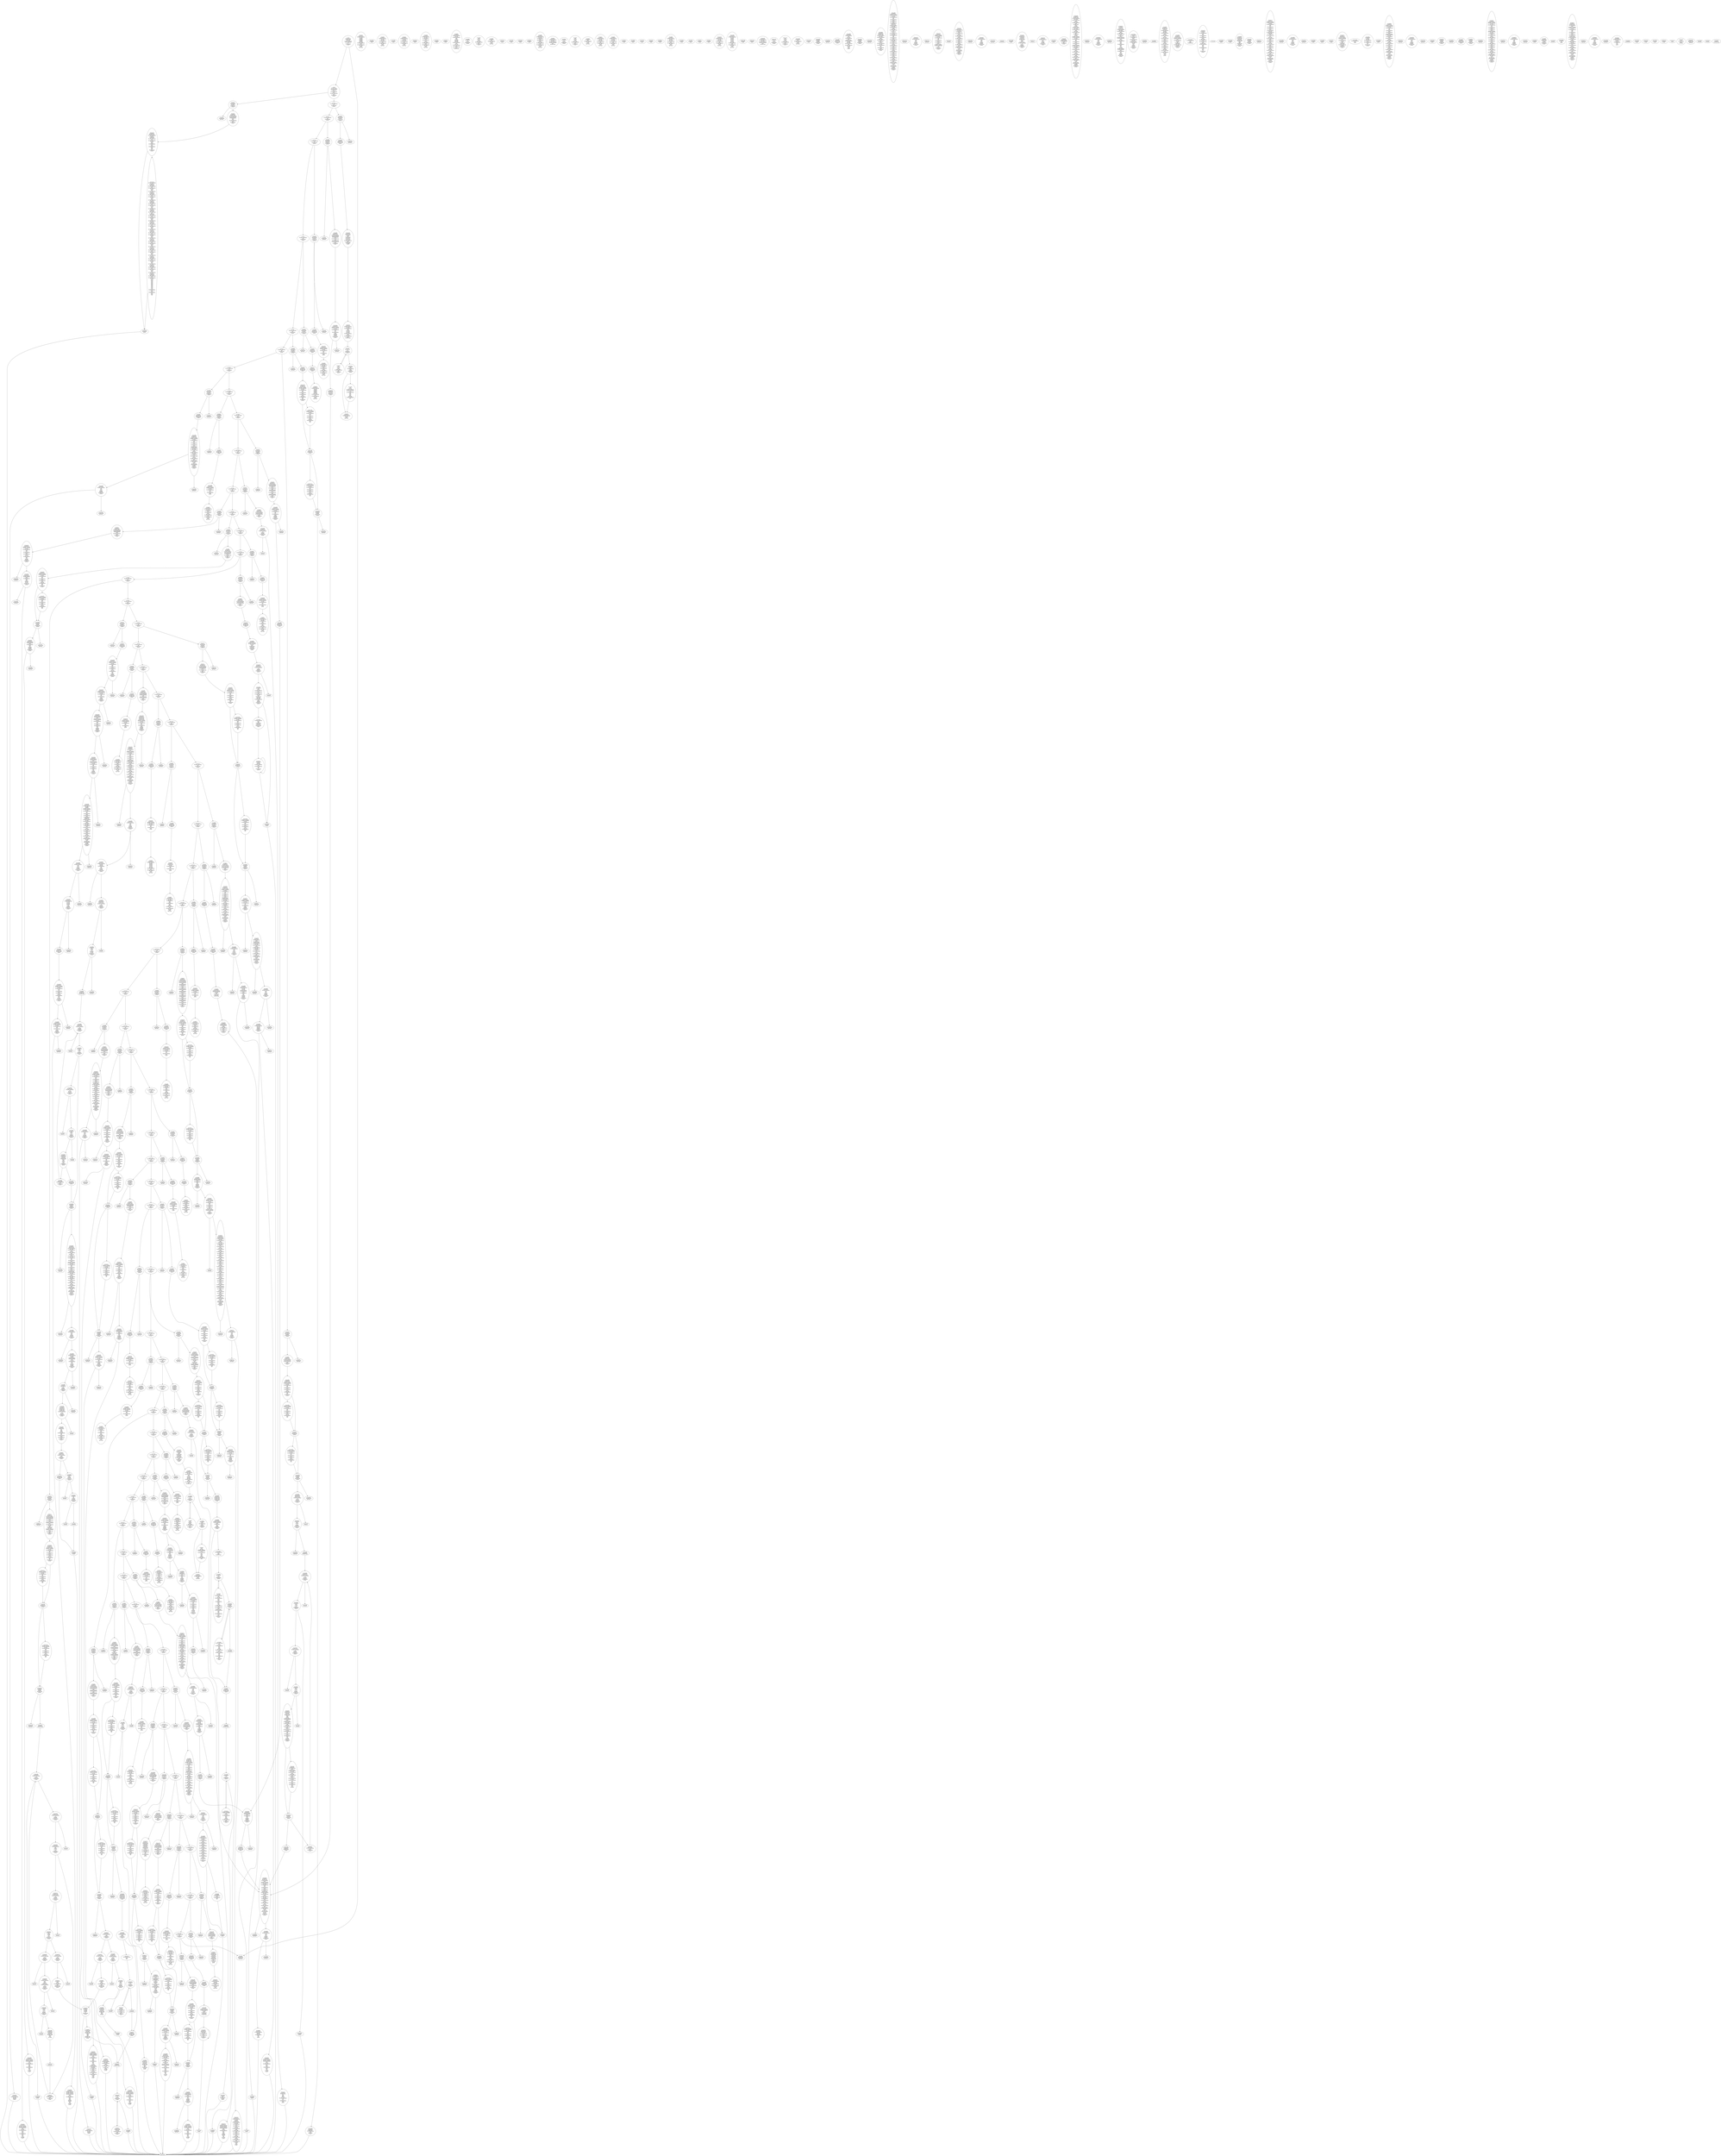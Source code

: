 /* Generated by GvGen v.1.0 (https://www.github.com/stricaud/gvgen) */

digraph G {
compound=true;
   node1 [label="[anywhere]"];
   node2 [label="# 0x0
PUSHX Data
PUSHX Data
MSTORE
PUSHX LogicData
CALLDATASIZE
LT
PUSHX Data
JUMPI
"];
   node3 [label="# 0xd
PUSHX Data
CALLDATALOAD
PUSHX Data
DIV
PUSHX BitData
AND
PUSHX LogicData
EQ
PUSHX Data
JUMPI
"];
   node4 [label="# 0x41
PUSHX LogicData
EQ
PUSHX Data
JUMPI
"];
   node5 [label="# 0x4c
PUSHX LogicData
EQ
PUSHX Data
JUMPI
"];
   node6 [label="# 0x57
PUSHX LogicData
EQ
PUSHX Data
JUMPI
"];
   node7 [label="# 0x62
PUSHX LogicData
EQ
PUSHX Data
JUMPI
"];
   node8 [label="# 0x6d
PUSHX LogicData
EQ
PUSHX Data
JUMPI
"];
   node9 [label="# 0x78
PUSHX LogicData
EQ
PUSHX Data
JUMPI
"];
   node10 [label="# 0x83
PUSHX LogicData
EQ
PUSHX Data
JUMPI
"];
   node11 [label="# 0x8e
PUSHX LogicData
EQ
PUSHX Data
JUMPI
"];
   node12 [label="# 0x99
PUSHX LogicData
EQ
PUSHX Data
JUMPI
"];
   node13 [label="# 0xa4
PUSHX LogicData
EQ
PUSHX Data
JUMPI
"];
   node14 [label="# 0xaf
PUSHX LogicData
EQ
PUSHX Data
JUMPI
"];
   node15 [label="# 0xba
PUSHX LogicData
EQ
PUSHX Data
JUMPI
"];
   node16 [label="# 0xc5
PUSHX LogicData
EQ
PUSHX Data
JUMPI
"];
   node17 [label="# 0xd0
PUSHX LogicData
EQ
PUSHX Data
JUMPI
"];
   node18 [label="# 0xdb
PUSHX LogicData
EQ
PUSHX Data
JUMPI
"];
   node19 [label="# 0xe6
PUSHX LogicData
EQ
PUSHX Data
JUMPI
"];
   node20 [label="# 0xf1
PUSHX LogicData
EQ
PUSHX Data
JUMPI
"];
   node21 [label="# 0xfc
PUSHX LogicData
EQ
PUSHX Data
JUMPI
"];
   node22 [label="# 0x107
PUSHX LogicData
EQ
PUSHX Data
JUMPI
"];
   node23 [label="# 0x112
PUSHX LogicData
EQ
PUSHX Data
JUMPI
"];
   node24 [label="# 0x11d
PUSHX LogicData
EQ
PUSHX Data
JUMPI
"];
   node25 [label="# 0x128
PUSHX LogicData
EQ
PUSHX Data
JUMPI
"];
   node26 [label="# 0x133
PUSHX LogicData
EQ
PUSHX Data
JUMPI
"];
   node27 [label="# 0x13e
PUSHX LogicData
EQ
PUSHX Data
JUMPI
"];
   node28 [label="# 0x149
PUSHX LogicData
EQ
PUSHX Data
JUMPI
"];
   node29 [label="# 0x154
PUSHX LogicData
EQ
PUSHX Data
JUMPI
"];
   node30 [label="# 0x15f
PUSHX LogicData
EQ
PUSHX Data
JUMPI
"];
   node31 [label="# 0x16a
PUSHX LogicData
EQ
PUSHX Data
JUMPI
"];
   node32 [label="# 0x175
PUSHX LogicData
EQ
PUSHX Data
JUMPI
"];
   node33 [label="# 0x180
PUSHX LogicData
EQ
PUSHX Data
JUMPI
"];
   node34 [label="# 0x18b
PUSHX LogicData
EQ
PUSHX Data
JUMPI
"];
   node35 [label="# 0x196
PUSHX LogicData
EQ
PUSHX Data
JUMPI
"];
   node36 [label="# 0x1a1
PUSHX LogicData
EQ
PUSHX Data
JUMPI
"];
   node37 [label="# 0x1ac
PUSHX LogicData
EQ
PUSHX Data
JUMPI
"];
   node38 [label="# 0x1b7
PUSHX LogicData
EQ
PUSHX Data
JUMPI
"];
   node39 [label="# 0x1c2
PUSHX LogicData
EQ
PUSHX Data
JUMPI
"];
   node40 [label="# 0x1cd
PUSHX LogicData
EQ
PUSHX Data
JUMPI
"];
   node41 [label="# 0x1d8
PUSHX LogicData
EQ
PUSHX Data
JUMPI
"];
   node42 [label="# 0x1e3
PUSHX LogicData
EQ
PUSHX Data
JUMPI
"];
   node43 [label="# 0x1ee
PUSHX LogicData
EQ
PUSHX Data
JUMPI
"];
   node44 [label="# 0x1f9
PUSHX LogicData
EQ
PUSHX Data
JUMPI
"];
   node45 [label="# 0x204
PUSHX LogicData
EQ
PUSHX Data
JUMPI
"];
   node46 [label="# 0x20f
PUSHX LogicData
EQ
PUSHX Data
JUMPI
"];
   node47 [label="# 0x21a
PUSHX LogicData
EQ
PUSHX Data
JUMPI
"];
   node48 [label="# 0x225
PUSHX LogicData
EQ
PUSHX Data
JUMPI
"];
   node49 [label="# 0x230
PUSHX LogicData
EQ
PUSHX Data
JUMPI
"];
   node50 [label="# 0x23b
PUSHX LogicData
EQ
PUSHX Data
JUMPI
"];
   node51 [label="# 0x246
PUSHX LogicData
EQ
PUSHX Data
JUMPI
"];
   node52 [label="# 0x251
PUSHX LogicData
EQ
PUSHX Data
JUMPI
"];
   node53 [label="# 0x25c
PUSHX LogicData
EQ
PUSHX Data
JUMPI
"];
   node54 [label="# 0x267
PUSHX LogicData
EQ
PUSHX Data
JUMPI
"];
   node55 [label="# 0x272
PUSHX LogicData
EQ
PUSHX Data
JUMPI
"];
   node56 [label="# 0x27d
PUSHX LogicData
EQ
PUSHX Data
JUMPI
"];
   node57 [label="# 0x288
PUSHX LogicData
EQ
PUSHX Data
JUMPI
"];
   node58 [label="# 0x293
PUSHX LogicData
EQ
PUSHX Data
JUMPI
"];
   node59 [label="# 0x29e
JUMPDEST
PUSHX Data
REVERT
"];
   node60 [label="# 0x2a3
JUMPDEST
CALLVALUE
ISZERO
PUSHX Data
JUMPI
"];
   node61 [label="# 0x2aa
PUSHX Data
REVERT
"];
   node62 [label="# 0x2ae
JUMPDEST
PUSHX Data
PUSHX ArithData
CALLDATALOAD
PUSHX BitData
NOT
AND
PUSHX ArithData
ADD
PUSHX Data
JUMP
"];
   node63 [label="# 0x2e3
JUMPDEST
PUSHX MemData
MLOAD
ISZERO
ISZERO
ISZERO
ISZERO
MSTORE
PUSHX ArithData
ADD
PUSHX MemData
MLOAD
SUB
RETURN
"];
   node64 [label="# 0x2fd
JUMPDEST
CALLVALUE
ISZERO
PUSHX Data
JUMPI
"];
   node65 [label="# 0x304
PUSHX Data
REVERT
"];
   node66 [label="# 0x308
JUMPDEST
PUSHX Data
PUSHX Data
JUMP
"];
   node67 [label="# 0x310
JUMPDEST
PUSHX MemData
MLOAD
PUSHX ArithData
ADD
SUB
MSTORE
MLOAD
MSTORE
PUSHX ArithData
ADD
MLOAD
PUSHX ArithData
ADD
PUSHX Data
"];
   node68 [label="# 0x335
JUMPDEST
LT
ISZERO
PUSHX Data
JUMPI
"];
   node69 [label="# 0x33e
ADD
MLOAD
ADD
MSTORE
PUSHX ArithData
ADD
PUSHX Data
JUMP
"];
   node70 [label="# 0x350
JUMPDEST
ADD
PUSHX BitData
AND
ISZERO
PUSHX Data
JUMPI
"];
   node71 [label="# 0x364
SUB
MLOAD
PUSHX ArithData
PUSHX ArithData
SUB
PUSHX ArithData
EXP
SUB
NOT
AND
MSTORE
PUSHX ArithData
ADD
"];
   node72 [label="# 0x37d
JUMPDEST
PUSHX MemData
MLOAD
SUB
RETURN
"];
   node73 [label="# 0x38b
JUMPDEST
CALLVALUE
ISZERO
PUSHX Data
JUMPI
"];
   node74 [label="# 0x392
PUSHX Data
REVERT
"];
   node75 [label="# 0x396
JUMPDEST
PUSHX Data
PUSHX ArithData
CALLDATALOAD
PUSHX BitData
AND
PUSHX ArithData
ADD
CALLDATALOAD
PUSHX ArithData
ADD
PUSHX Data
JUMP
"];
   node76 [label="# 0x3cb
JUMPDEST
STOP
"];
   node77 [label="# 0x3cd
JUMPDEST
CALLVALUE
ISZERO
PUSHX Data
JUMPI
"];
   node78 [label="# 0x3d4
PUSHX Data
REVERT
"];
   node79 [label="# 0x3d8
JUMPDEST
PUSHX Data
PUSHX Data
JUMP
"];
   node80 [label="# 0x3e0
JUMPDEST
PUSHX MemData
MLOAD
PUSHX BitData
AND
PUSHX BitData
AND
MSTORE
PUSHX ArithData
ADD
PUSHX MemData
MLOAD
SUB
RETURN
"];
   node81 [label="# 0x422
JUMPDEST
CALLVALUE
ISZERO
PUSHX Data
JUMPI
"];
   node82 [label="# 0x429
PUSHX Data
REVERT
"];
   node83 [label="# 0x42d
JUMPDEST
PUSHX Data
PUSHX Data
JUMP
"];
   node84 [label="# 0x435
JUMPDEST
PUSHX MemData
MLOAD
ISZERO
ISZERO
ISZERO
ISZERO
MSTORE
PUSHX ArithData
ADD
PUSHX MemData
MLOAD
SUB
RETURN
"];
   node85 [label="# 0x44f
JUMPDEST
CALLVALUE
ISZERO
PUSHX Data
JUMPI
"];
   node86 [label="# 0x456
PUSHX Data
REVERT
"];
   node87 [label="# 0x45a
JUMPDEST
PUSHX Data
PUSHX Data
JUMP
"];
   node88 [label="# 0x462
JUMPDEST
PUSHX MemData
MLOAD
MSTORE
PUSHX ArithData
ADD
PUSHX MemData
MLOAD
SUB
RETURN
"];
   node89 [label="# 0x478
JUMPDEST
CALLVALUE
ISZERO
PUSHX Data
JUMPI
"];
   node90 [label="# 0x47f
PUSHX Data
REVERT
"];
   node91 [label="# 0x483
JUMPDEST
PUSHX Data
PUSHX ArithData
CALLDATALOAD
PUSHX ArithData
ADD
PUSHX Data
JUMP
"];
   node92 [label="# 0x499
JUMPDEST
STOP
"];
   node93 [label="# 0x49b
JUMPDEST
CALLVALUE
ISZERO
PUSHX Data
JUMPI
"];
   node94 [label="# 0x4a2
PUSHX Data
REVERT
"];
   node95 [label="# 0x4a6
JUMPDEST
PUSHX Data
PUSHX Data
JUMP
"];
   node96 [label="# 0x4ae
JUMPDEST
PUSHX MemData
MLOAD
MSTORE
PUSHX ArithData
ADD
PUSHX MemData
MLOAD
SUB
RETURN
"];
   node97 [label="# 0x4c4
JUMPDEST
CALLVALUE
ISZERO
PUSHX Data
JUMPI
"];
   node98 [label="# 0x4cb
PUSHX Data
REVERT
"];
   node99 [label="# 0x4cf
JUMPDEST
PUSHX Data
PUSHX Data
JUMP
"];
   node100 [label="# 0x4d7
JUMPDEST
PUSHX MemData
MLOAD
PUSHX BitData
AND
PUSHX BitData
AND
MSTORE
PUSHX ArithData
ADD
PUSHX MemData
MLOAD
SUB
RETURN
"];
   node101 [label="# 0x519
JUMPDEST
CALLVALUE
ISZERO
PUSHX Data
JUMPI
"];
   node102 [label="# 0x520
PUSHX Data
REVERT
"];
   node103 [label="# 0x524
JUMPDEST
PUSHX Data
PUSHX ArithData
CALLDATALOAD
PUSHX BitData
AND
PUSHX ArithData
ADD
CALLDATALOAD
PUSHX BitData
AND
PUSHX ArithData
ADD
CALLDATALOAD
PUSHX ArithData
ADD
PUSHX Data
JUMP
"];
   node104 [label="# 0x578
JUMPDEST
STOP
"];
   node105 [label="# 0x57a
JUMPDEST
CALLVALUE
ISZERO
PUSHX Data
JUMPI
"];
   node106 [label="# 0x581
PUSHX Data
REVERT
"];
   node107 [label="# 0x585
JUMPDEST
PUSHX Data
PUSHX ArithData
CALLDATALOAD
PUSHX ArithData
ADD
PUSHX Data
JUMP
"];
   node108 [label="# 0x59b
JUMPDEST
PUSHX MemData
MLOAD
PUSHX BitData
AND
PUSHX BitData
AND
MSTORE
PUSHX ArithData
ADD
PUSHX MemData
MLOAD
SUB
RETURN
"];
   node109 [label="# 0x5b7
JUMPDEST
CALLVALUE
ISZERO
PUSHX Data
JUMPI
"];
   node110 [label="# 0x5be
PUSHX Data
REVERT
"];
   node111 [label="# 0x5c2
JUMPDEST
PUSHX Data
PUSHX ArithData
CALLDATALOAD
PUSHX BitData
AND
PUSHX ArithData
ADD
PUSHX Data
JUMP
"];
   node112 [label="# 0x5ee
JUMPDEST
STOP
"];
   node113 [label="# 0x5f0
JUMPDEST
CALLVALUE
ISZERO
PUSHX Data
JUMPI
"];
   node114 [label="# 0x5f7
PUSHX Data
REVERT
"];
   node115 [label="# 0x5fb
JUMPDEST
PUSHX Data
PUSHX ArithData
CALLDATALOAD
PUSHX BitData
AND
PUSHX ArithData
ADD
PUSHX Data
JUMP
"];
   node116 [label="# 0x627
JUMPDEST
STOP
"];
   node117 [label="# 0x629
JUMPDEST
CALLVALUE
ISZERO
PUSHX Data
JUMPI
"];
   node118 [label="# 0x630
PUSHX Data
REVERT
"];
   node119 [label="# 0x634
JUMPDEST
PUSHX Data
PUSHX Data
JUMP
"];
   node120 [label="# 0x63c
JUMPDEST
PUSHX MemData
MLOAD
PUSHX BitData
NOT
AND
PUSHX BitData
NOT
AND
MSTORE
PUSHX ArithData
ADD
PUSHX MemData
MLOAD
SUB
RETURN
"];
   node121 [label="# 0x694
JUMPDEST
CALLVALUE
ISZERO
PUSHX Data
JUMPI
"];
   node122 [label="# 0x69b
PUSHX Data
REVERT
"];
   node123 [label="# 0x69f
JUMPDEST
PUSHX Data
PUSHX ArithData
CALLDATALOAD
PUSHX ArithData
ADD
PUSHX Data
JUMP
"];
   node124 [label="# 0x6b5
JUMPDEST
PUSHX MemData
MLOAD
PUSHX ArithData
ADD
SUB
MSTORE
MLOAD
MSTORE
PUSHX ArithData
ADD
MLOAD
PUSHX ArithData
ADD
PUSHX ArithData
MUL
PUSHX Data
"];
   node125 [label="# 0x6dd
JUMPDEST
LT
ISZERO
PUSHX Data
JUMPI
"];
   node126 [label="# 0x6e6
ADD
MLOAD
ADD
MSTORE
PUSHX ArithData
ADD
PUSHX Data
JUMP
"];
   node127 [label="# 0x6f8
JUMPDEST
ADD
PUSHX MemData
MLOAD
SUB
RETURN
"];
   node128 [label="# 0x70c
JUMPDEST
CALLVALUE
ISZERO
PUSHX Data
JUMPI
"];
   node129 [label="# 0x713
PUSHX Data
REVERT
"];
   node130 [label="# 0x717
JUMPDEST
PUSHX Data
PUSHX ArithData
CALLDATALOAD
PUSHX ArithData
ADD
PUSHX ArithData
ADD
PUSHX ArithData
PUSHX ArithData
MUL
PUSHX MemData
MLOAD
ADD
PUSHX Data
MSTORE
PUSHX ArithData
PUSHX ArithData
MUL
CALLDATACOPY
ADD
PUSHX Data
JUMP
"];
   node131 [label="# 0x75a
JUMPDEST
STOP
"];
   node132 [label="# 0x75c
JUMPDEST
CALLVALUE
ISZERO
PUSHX Data
JUMPI
"];
   node133 [label="# 0x763
PUSHX Data
REVERT
"];
   node134 [label="# 0x767
JUMPDEST
PUSHX Data
PUSHX Data
JUMP
"];
   node135 [label="# 0x76f
JUMPDEST
STOP
"];
   node136 [label="# 0x771
JUMPDEST
CALLVALUE
ISZERO
PUSHX Data
JUMPI
"];
   node137 [label="# 0x778
PUSHX Data
REVERT
"];
   node138 [label="# 0x77c
JUMPDEST
PUSHX Data
PUSHX ArithData
CALLDATALOAD
PUSHX BitData
AND
PUSHX ArithData
ADD
PUSHX Data
JUMP
"];
   node139 [label="# 0x7a8
JUMPDEST
STOP
"];
   node140 [label="# 0x7aa
JUMPDEST
CALLVALUE
ISZERO
PUSHX Data
JUMPI
"];
   node141 [label="# 0x7b1
PUSHX Data
REVERT
"];
   node142 [label="# 0x7b5
JUMPDEST
PUSHX Data
PUSHX Data
JUMP
"];
   node143 [label="# 0x7bd
JUMPDEST
PUSHX MemData
MLOAD
PUSHX BitData
AND
PUSHX BitData
AND
MSTORE
PUSHX ArithData
ADD
PUSHX MemData
MLOAD
SUB
RETURN
"];
   node144 [label="# 0x7ff
JUMPDEST
PUSHX Data
PUSHX ArithData
CALLDATALOAD
PUSHX ArithData
ADD
CALLDATALOAD
PUSHX ArithData
ADD
PUSHX Data
JUMP
"];
   node145 [label="# 0x81e
JUMPDEST
STOP
"];
   node146 [label="# 0x820
JUMPDEST
CALLVALUE
ISZERO
PUSHX Data
JUMPI
"];
   node147 [label="# 0x827
PUSHX Data
REVERT
"];
   node148 [label="# 0x82b
JUMPDEST
PUSHX Data
PUSHX Data
JUMP
"];
   node149 [label="# 0x833
JUMPDEST
PUSHX MemData
MLOAD
ISZERO
ISZERO
ISZERO
ISZERO
MSTORE
PUSHX ArithData
ADD
PUSHX MemData
MLOAD
SUB
RETURN
"];
   node150 [label="# 0x84d
JUMPDEST
CALLVALUE
ISZERO
PUSHX Data
JUMPI
"];
   node151 [label="# 0x854
PUSHX Data
REVERT
"];
   node152 [label="# 0x858
JUMPDEST
PUSHX Data
PUSHX Data
JUMP
"];
   node153 [label="# 0x860
JUMPDEST
PUSHX MemData
MLOAD
PUSHX BitData
NOT
AND
PUSHX BitData
NOT
AND
MSTORE
PUSHX ArithData
ADD
PUSHX MemData
MLOAD
SUB
RETURN
"];
   node154 [label="# 0x8b8
JUMPDEST
CALLVALUE
ISZERO
PUSHX Data
JUMPI
"];
   node155 [label="# 0x8bf
PUSHX Data
REVERT
"];
   node156 [label="# 0x8c3
JUMPDEST
PUSHX Data
PUSHX ArithData
CALLDATALOAD
PUSHX ArithData
ADD
PUSHX Data
JUMP
"];
   node157 [label="# 0x8d9
JUMPDEST
PUSHX MemData
MLOAD
PUSHX BitData
AND
PUSHX BitData
AND
MSTORE
PUSHX ArithData
ADD
PUSHX MemData
MLOAD
SUB
RETURN
"];
   node158 [label="# 0x91b
JUMPDEST
CALLVALUE
ISZERO
PUSHX Data
JUMPI
"];
   node159 [label="# 0x922
PUSHX Data
REVERT
"];
   node160 [label="# 0x926
JUMPDEST
PUSHX Data
PUSHX Data
JUMP
"];
   node161 [label="# 0x92e
JUMPDEST
PUSHX MemData
MLOAD
PUSHX ArithData
PUSHX ArithData
MUL
PUSHX Data
"];
   node162 [label="# 0x93e
JUMPDEST
LT
ISZERO
PUSHX Data
JUMPI
"];
   node163 [label="# 0x947
ADD
MLOAD
ADD
MSTORE
PUSHX ArithData
ADD
PUSHX Data
JUMP
"];
   node164 [label="# 0x959
JUMPDEST
ADD
PUSHX MemData
MLOAD
SUB
RETURN
"];
   node165 [label="# 0x96c
JUMPDEST
CALLVALUE
ISZERO
PUSHX Data
JUMPI
"];
   node166 [label="# 0x973
PUSHX Data
REVERT
"];
   node167 [label="# 0x977
JUMPDEST
PUSHX Data
PUSHX Data
JUMP
"];
   node168 [label="# 0x97f
JUMPDEST
PUSHX MemData
MLOAD
PUSHX BitData
AND
PUSHX BitData
AND
MSTORE
PUSHX ArithData
ADD
PUSHX MemData
MLOAD
SUB
RETURN
"];
   node169 [label="# 0x9c1
JUMPDEST
CALLVALUE
ISZERO
PUSHX Data
JUMPI
"];
   node170 [label="# 0x9c8
PUSHX Data
REVERT
"];
   node171 [label="# 0x9cc
JUMPDEST
PUSHX Data
PUSHX ArithData
CALLDATALOAD
PUSHX ArithData
ADD
CALLDATALOAD
PUSHX BitData
AND
PUSHX ArithData
ADD
CALLDATALOAD
PUSHX ArithData
ADD
CALLDATALOAD
PUSHX BitData
AND
PUSHX ArithData
ADD
CALLDATALOAD
PUSHX BitData
AND
PUSHX ArithData
ADD
CALLDATALOAD
PUSHX BitData
AND
PUSHX ArithData
ADD
PUSHX ArithData
ADD
PUSHX Data
JUMP
"];
   node172 [label="# 0xa37
JUMPDEST
PUSHX MemData
MLOAD
MSTORE
PUSHX ArithData
ADD
PUSHX MemData
MLOAD
SUB
RETURN
"];
   node173 [label="# 0xa4d
JUMPDEST
CALLVALUE
ISZERO
PUSHX Data
JUMPI
"];
   node174 [label="# 0xa54
PUSHX Data
REVERT
"];
   node175 [label="# 0xa58
JUMPDEST
PUSHX Data
PUSHX Data
JUMP
"];
   node176 [label="# 0xa60
JUMPDEST
PUSHX MemData
MLOAD
PUSHX BitData
NOT
AND
PUSHX BitData
NOT
AND
MSTORE
PUSHX ArithData
ADD
PUSHX MemData
MLOAD
SUB
RETURN
"];
   node177 [label="# 0xab8
JUMPDEST
CALLVALUE
ISZERO
PUSHX Data
JUMPI
"];
   node178 [label="# 0xabf
PUSHX Data
REVERT
"];
   node179 [label="# 0xac3
JUMPDEST
PUSHX Data
PUSHX ArithData
CALLDATALOAD
PUSHX BitData
AND
PUSHX ArithData
ADD
PUSHX Data
JUMP
"];
   node180 [label="# 0xaef
JUMPDEST
PUSHX MemData
MLOAD
MSTORE
PUSHX ArithData
ADD
PUSHX MemData
MLOAD
SUB
RETURN
"];
   node181 [label="# 0xb05
JUMPDEST
CALLVALUE
ISZERO
PUSHX Data
JUMPI
"];
   node182 [label="# 0xb0c
PUSHX Data
REVERT
"];
   node183 [label="# 0xb10
JUMPDEST
PUSHX Data
PUSHX ArithData
CALLDATALOAD
PUSHX BitData
AND
PUSHX ArithData
ADD
PUSHX Data
JUMP
"];
   node184 [label="# 0xb3c
JUMPDEST
STOP
"];
   node185 [label="# 0xb3e
JUMPDEST
CALLVALUE
ISZERO
PUSHX Data
JUMPI
"];
   node186 [label="# 0xb45
PUSHX Data
REVERT
"];
   node187 [label="# 0xb49
JUMPDEST
PUSHX Data
PUSHX ArithData
CALLDATALOAD
PUSHX ArithData
ADD
CALLDATALOAD
PUSHX ArithData
ADD
PUSHX Data
JUMP
"];
   node188 [label="# 0xb68
JUMPDEST
STOP
"];
   node189 [label="# 0xb6a
JUMPDEST
CALLVALUE
ISZERO
PUSHX Data
JUMPI
"];
   node190 [label="# 0xb71
PUSHX Data
REVERT
"];
   node191 [label="# 0xb75
JUMPDEST
PUSHX Data
PUSHX Data
JUMP
"];
   node192 [label="# 0xb7d
JUMPDEST
PUSHX MemData
MLOAD
PUSHX BitData
AND
PUSHX BitData
AND
MSTORE
PUSHX ArithData
ADD
PUSHX MemData
MLOAD
SUB
RETURN
"];
   node193 [label="# 0xb99
JUMPDEST
CALLVALUE
ISZERO
PUSHX Data
JUMPI
"];
   node194 [label="# 0xba0
PUSHX Data
REVERT
"];
   node195 [label="# 0xba4
JUMPDEST
PUSHX Data
PUSHX Data
JUMP
"];
   node196 [label="# 0xbac
JUMPDEST
PUSHX MemData
MLOAD
PUSHX BitData
NOT
AND
PUSHX BitData
NOT
AND
MSTORE
PUSHX ArithData
ADD
PUSHX MemData
MLOAD
SUB
RETURN
"];
   node197 [label="# 0xc04
JUMPDEST
CALLVALUE
ISZERO
PUSHX Data
JUMPI
"];
   node198 [label="# 0xc0b
PUSHX Data
REVERT
"];
   node199 [label="# 0xc0f
JUMPDEST
PUSHX Data
PUSHX ArithData
CALLDATALOAD
PUSHX BitData
AND
PUSHX ArithData
ADD
PUSHX Data
JUMP
"];
   node200 [label="# 0xc3b
JUMPDEST
STOP
"];
   node201 [label="# 0xc3d
JUMPDEST
CALLVALUE
ISZERO
PUSHX Data
JUMPI
"];
   node202 [label="# 0xc44
PUSHX Data
REVERT
"];
   node203 [label="# 0xc48
JUMPDEST
PUSHX Data
PUSHX Data
JUMP
"];
   node204 [label="# 0xc50
JUMPDEST
STOP
"];
   node205 [label="# 0xc52
JUMPDEST
CALLVALUE
ISZERO
PUSHX Data
JUMPI
"];
   node206 [label="# 0xc59
PUSHX Data
REVERT
"];
   node207 [label="# 0xc5d
JUMPDEST
PUSHX Data
PUSHX Data
JUMP
"];
   node208 [label="# 0xc65
JUMPDEST
PUSHX MemData
MLOAD
PUSHX BitData
NOT
AND
PUSHX BitData
NOT
AND
MSTORE
PUSHX ArithData
ADD
PUSHX MemData
MLOAD
SUB
RETURN
"];
   node209 [label="# 0xcbd
JUMPDEST
CALLVALUE
ISZERO
PUSHX Data
JUMPI
"];
   node210 [label="# 0xcc4
PUSHX Data
REVERT
"];
   node211 [label="# 0xcc8
JUMPDEST
PUSHX Data
PUSHX ArithData
PUSHX ArithData
ADD
PUSHX ArithData
PUSHX ArithData
MUL
PUSHX MemData
MLOAD
ADD
PUSHX Data
MSTORE
PUSHX ArithData
PUSHX ArithData
MUL
CALLDATACOPY
ADD
PUSHX Data
JUMP
"];
   node212 [label="# 0xd01
JUMPDEST
STOP
"];
   node213 [label="# 0xd03
JUMPDEST
CALLVALUE
ISZERO
PUSHX Data
JUMPI
"];
   node214 [label="# 0xd0a
PUSHX Data
REVERT
"];
   node215 [label="# 0xd0e
JUMPDEST
PUSHX Data
PUSHX Data
JUMP
"];
   node216 [label="# 0xd16
JUMPDEST
PUSHX MemData
MLOAD
PUSHX BitData
NOT
AND
PUSHX BitData
NOT
AND
MSTORE
PUSHX ArithData
ADD
PUSHX MemData
MLOAD
SUB
RETURN
"];
   node217 [label="# 0xd6e
JUMPDEST
CALLVALUE
ISZERO
PUSHX Data
JUMPI
"];
   node218 [label="# 0xd75
PUSHX Data
REVERT
"];
   node219 [label="# 0xd79
JUMPDEST
PUSHX Data
PUSHX ArithData
CALLDATALOAD
PUSHX ArithData
ADD
PUSHX Data
JUMP
"];
   node220 [label="# 0xd8f
JUMPDEST
PUSHX MemData
MLOAD
MSTORE
PUSHX ArithData
ADD
PUSHX MemData
MLOAD
SUB
RETURN
"];
   node221 [label="# 0xda5
JUMPDEST
CALLVALUE
ISZERO
PUSHX Data
JUMPI
"];
   node222 [label="# 0xdac
PUSHX Data
REVERT
"];
   node223 [label="# 0xdb0
JUMPDEST
PUSHX Data
PUSHX Data
JUMP
"];
   node224 [label="# 0xdb8
JUMPDEST
PUSHX MemData
MLOAD
PUSHX ArithData
ADD
SUB
MSTORE
MLOAD
MSTORE
PUSHX ArithData
ADD
MLOAD
PUSHX ArithData
ADD
PUSHX Data
"];
   node225 [label="# 0xddd
JUMPDEST
LT
ISZERO
PUSHX Data
JUMPI
"];
   node226 [label="# 0xde6
ADD
MLOAD
ADD
MSTORE
PUSHX ArithData
ADD
PUSHX Data
JUMP
"];
   node227 [label="# 0xdf8
JUMPDEST
ADD
PUSHX BitData
AND
ISZERO
PUSHX Data
JUMPI
"];
   node228 [label="# 0xe0c
SUB
MLOAD
PUSHX ArithData
PUSHX ArithData
SUB
PUSHX ArithData
EXP
SUB
NOT
AND
MSTORE
PUSHX ArithData
ADD
"];
   node229 [label="# 0xe25
JUMPDEST
PUSHX MemData
MLOAD
SUB
RETURN
"];
   node230 [label="# 0xe33
JUMPDEST
CALLVALUE
ISZERO
PUSHX Data
JUMPI
"];
   node231 [label="# 0xe3a
PUSHX Data
REVERT
"];
   node232 [label="# 0xe3e
JUMPDEST
PUSHX Data
PUSHX ArithData
CALLDATALOAD
PUSHX ArithData
ADD
CALLDATALOAD
PUSHX ArithData
ADD
CALLDATALOAD
PUSHX ArithData
ADD
PUSHX Data
JUMP
"];
   node233 [label="# 0xe66
JUMPDEST
STOP
"];
   node234 [label="# 0xe68
JUMPDEST
CALLVALUE
ISZERO
PUSHX Data
JUMPI
"];
   node235 [label="# 0xe6f
PUSHX Data
REVERT
"];
   node236 [label="# 0xe73
JUMPDEST
PUSHX Data
PUSHX Data
JUMP
"];
   node237 [label="# 0xe7b
JUMPDEST
PUSHX MemData
MLOAD
PUSHX BitData
AND
PUSHX BitData
AND
MSTORE
PUSHX ArithData
ADD
PUSHX MemData
MLOAD
SUB
RETURN
"];
   node238 [label="# 0xebd
JUMPDEST
CALLVALUE
ISZERO
PUSHX Data
JUMPI
"];
   node239 [label="# 0xec4
PUSHX Data
REVERT
"];
   node240 [label="# 0xec8
JUMPDEST
PUSHX Data
PUSHX ArithData
CALLDATALOAD
PUSHX BitData
AND
PUSHX ArithData
ADD
CALLDATALOAD
PUSHX ArithData
ADD
PUSHX Data
JUMP
"];
   node241 [label="# 0xefd
JUMPDEST
STOP
"];
   node242 [label="# 0xeff
JUMPDEST
CALLVALUE
ISZERO
PUSHX Data
JUMPI
"];
   node243 [label="# 0xf06
PUSHX Data
REVERT
"];
   node244 [label="# 0xf0a
JUMPDEST
PUSHX Data
PUSHX Data
JUMP
"];
   node245 [label="# 0xf12
JUMPDEST
PUSHX MemData
MLOAD
PUSHX BitData
AND
PUSHX BitData
AND
MSTORE
PUSHX ArithData
ADD
PUSHX MemData
MLOAD
SUB
RETURN
"];
   node246 [label="# 0xf2e
JUMPDEST
CALLVALUE
ISZERO
PUSHX Data
JUMPI
"];
   node247 [label="# 0xf35
PUSHX Data
REVERT
"];
   node248 [label="# 0xf39
JUMPDEST
PUSHX Data
PUSHX Data
JUMP
"];
   node249 [label="# 0xf41
JUMPDEST
PUSHX MemData
MLOAD
PUSHX BitData
AND
PUSHX BitData
AND
MSTORE
PUSHX ArithData
ADD
PUSHX MemData
MLOAD
SUB
RETURN
"];
   node250 [label="# 0xf83
JUMPDEST
CALLVALUE
ISZERO
PUSHX Data
JUMPI
"];
   node251 [label="# 0xf8a
PUSHX Data
REVERT
"];
   node252 [label="# 0xf8e
JUMPDEST
PUSHX Data
PUSHX ArithData
PUSHX ArithData
ADD
PUSHX ArithData
PUSHX ArithData
MUL
PUSHX MemData
MLOAD
ADD
PUSHX Data
MSTORE
PUSHX ArithData
PUSHX ArithData
MUL
CALLDATACOPY
ADD
PUSHX Data
JUMP
"];
   node253 [label="# 0xfc7
JUMPDEST
STOP
"];
   node254 [label="# 0xfc9
JUMPDEST
CALLVALUE
ISZERO
PUSHX Data
JUMPI
"];
   node255 [label="# 0xfd0
PUSHX Data
REVERT
"];
   node256 [label="# 0xfd4
JUMPDEST
PUSHX Data
PUSHX ArithData
CALLDATALOAD
PUSHX ArithData
ADD
PUSHX Data
JUMP
"];
   node257 [label="# 0xfea
JUMPDEST
STOP
"];
   node258 [label="# 0xfec
JUMPDEST
CALLVALUE
ISZERO
PUSHX Data
JUMPI
"];
   node259 [label="# 0xff3
PUSHX Data
REVERT
"];
   node260 [label="# 0xff7
JUMPDEST
PUSHX Data
PUSHX ArithData
CALLDATALOAD
PUSHX ArithData
ADD
CALLDATALOAD
PUSHX ArithData
ADD
PUSHX Data
JUMP
"];
   node261 [label="# 0x1016
JUMPDEST
PUSHX MemData
MLOAD
MSTORE
PUSHX ArithData
ADD
PUSHX MemData
MLOAD
SUB
RETURN
"];
   node262 [label="# 0x102c
JUMPDEST
CALLVALUE
ISZERO
PUSHX Data
JUMPI
"];
   node263 [label="# 0x1033
PUSHX Data
REVERT
"];
   node264 [label="# 0x1037
JUMPDEST
PUSHX Data
PUSHX Data
JUMP
"];
   node265 [label="# 0x103f
JUMPDEST
PUSHX MemData
MLOAD
PUSHX BitData
NOT
AND
PUSHX BitData
NOT
AND
MSTORE
PUSHX ArithData
ADD
PUSHX MemData
MLOAD
SUB
RETURN
"];
   node266 [label="# 0x1097
JUMPDEST
CALLVALUE
ISZERO
PUSHX Data
JUMPI
"];
   node267 [label="# 0x109e
PUSHX Data
REVERT
"];
   node268 [label="# 0x10a2
JUMPDEST
PUSHX Data
PUSHX ArithData
CALLDATALOAD
PUSHX ArithData
ADD
PUSHX Data
JUMP
"];
   node269 [label="# 0x10b8
JUMPDEST
PUSHX MemData
MLOAD
ISZERO
ISZERO
ISZERO
ISZERO
MSTORE
PUSHX ArithData
ADD
PUSHX MemData
MLOAD
SUB
RETURN
"];
   node270 [label="# 0x10d2
JUMPDEST
CALLVALUE
ISZERO
PUSHX Data
JUMPI
"];
   node271 [label="# 0x10d9
PUSHX Data
REVERT
"];
   node272 [label="# 0x10dd
JUMPDEST
PUSHX Data
PUSHX ArithData
CALLDATALOAD
PUSHX BitData
AND
PUSHX ArithData
ADD
PUSHX Data
JUMP
"];
   node273 [label="# 0x1109
JUMPDEST
STOP
"];
   node274 [label="# 0x110b
JUMPDEST
CALLVALUE
ISZERO
PUSHX Data
JUMPI
"];
   node275 [label="# 0x1112
PUSHX Data
REVERT
"];
   node276 [label="# 0x1116
JUMPDEST
PUSHX Data
PUSHX ArithData
CALLDATALOAD
PUSHX ArithData
ADD
PUSHX Data
JUMP
"];
   node277 [label="# 0x112c
JUMPDEST
PUSHX MemData
MLOAD
PUSHX BitData
AND
PUSHX BitData
AND
MSTORE
PUSHX ArithData
ADD
PUSHX MemData
MLOAD
SUB
RETURN
"];
   node278 [label="# 0x116e
JUMPDEST
CALLVALUE
ISZERO
PUSHX Data
JUMPI
"];
   node279 [label="# 0x1175
PUSHX Data
REVERT
"];
   node280 [label="# 0x1179
JUMPDEST
PUSHX Data
PUSHX ArithData
CALLDATALOAD
PUSHX ArithData
ADD
CALLDATALOAD
PUSHX BitData
AND
PUSHX ArithData
ADD
PUSHX Data
JUMP
"];
   node281 [label="# 0x11ae
JUMPDEST
STOP
"];
   node282 [label="# 0x11b0
JUMPDEST
CALLVALUE
ISZERO
PUSHX Data
JUMPI
"];
   node283 [label="# 0x11b7
PUSHX Data
REVERT
"];
   node284 [label="# 0x11bb
JUMPDEST
PUSHX Data
PUSHX Data
JUMP
"];
   node285 [label="# 0x11c3
JUMPDEST
PUSHX MemData
MLOAD
PUSHX BitData
NOT
AND
PUSHX BitData
NOT
AND
MSTORE
PUSHX ArithData
ADD
PUSHX MemData
MLOAD
SUB
RETURN
"];
   node286 [label="# 0x121b
JUMPDEST
CALLVALUE
ISZERO
PUSHX Data
JUMPI
"];
   node287 [label="# 0x1222
PUSHX Data
REVERT
"];
   node288 [label="# 0x1226
JUMPDEST
PUSHX Data
PUSHX ArithData
CALLDATALOAD
PUSHX ArithData
ADD
PUSHX Data
JUMP
"];
   node289 [label="# 0x123c
JUMPDEST
PUSHX MemData
MLOAD
MSTORE
PUSHX ArithData
ADD
PUSHX MemData
MLOAD
SUB
RETURN
"];
   node290 [label="# 0x1252
JUMPDEST
CALLVALUE
ISZERO
PUSHX Data
JUMPI
"];
   node291 [label="# 0x1259
PUSHX Data
REVERT
"];
   node292 [label="# 0x125d
JUMPDEST
PUSHX Data
PUSHX Data
JUMP
"];
   node293 [label="# 0x1265
JUMPDEST
PUSHX MemData
MLOAD
PUSHX ArithData
PUSHX ArithData
MUL
PUSHX Data
"];
   node294 [label="# 0x1275
JUMPDEST
LT
ISZERO
PUSHX Data
JUMPI
"];
   node295 [label="# 0x127e
ADD
MLOAD
ADD
MSTORE
PUSHX ArithData
ADD
PUSHX Data
JUMP
"];
   node296 [label="# 0x1290
JUMPDEST
ADD
PUSHX MemData
MLOAD
SUB
RETURN
"];
   node297 [label="# 0x12a3
JUMPDEST
CALLVALUE
ISZERO
PUSHX Data
JUMPI
"];
   node298 [label="# 0x12aa
PUSHX Data
REVERT
"];
   node299 [label="# 0x12ae
JUMPDEST
PUSHX Data
PUSHX ArithData
CALLDATALOAD
PUSHX BitData
AND
PUSHX ArithData
ADD
PUSHX Data
JUMP
"];
   node300 [label="# 0x12da
JUMPDEST
STOP
"];
   node301 [label="# 0x12dc
JUMPDEST
PUSHX Data
PUSHX MemData
MLOAD
PUSHX Data
MSTORE
PUSHX ArithData
ADD
PUSHX MemData
MLOAD
SUB
SHA3
PUSHX BitData
NOT
AND
PUSHX BitData
NOT
AND
EQ
PUSHX Data
JUMPI
"];
   node302 [label="# 0x135a
PUSHX MemData
MLOAD
PUSHX Data
MSTORE
PUSHX ArithData
ADD
PUSHX MemData
MLOAD
SUB
SHA3
PUSHX MemData
MLOAD
PUSHX Data
MSTORE
PUSHX ArithData
ADD
PUSHX MemData
MLOAD
SUB
SHA3
PUSHX MemData
MLOAD
PUSHX Data
MSTORE
PUSHX ArithData
ADD
PUSHX MemData
MLOAD
SUB
SHA3
PUSHX MemData
MLOAD
PUSHX Data
MSTORE
PUSHX ArithData
ADD
PUSHX Data
MSTORE
PUSHX ArithData
ADD
PUSHX MemData
MLOAD
SUB
SHA3
PUSHX MemData
MLOAD
PUSHX Data
MSTORE
PUSHX ArithData
ADD
PUSHX MemData
MLOAD
SUB
SHA3
PUSHX MemData
MLOAD
PUSHX Data
MSTORE
PUSHX ArithData
ADD
PUSHX MemData
MLOAD
SUB
SHA3
PUSHX MemData
MLOAD
PUSHX Data
MSTORE
PUSHX ArithData
ADD
PUSHX MemData
MLOAD
SUB
SHA3
PUSHX MemData
MLOAD
PUSHX Data
MSTORE
PUSHX ArithData
ADD
PUSHX MemData
MLOAD
SUB
SHA3
PUSHX MemData
MLOAD
PUSHX Data
MSTORE
PUSHX ArithData
ADD
PUSHX MemData
MLOAD
SUB
SHA3
PUSHX MemData
MLOAD
PUSHX Data
MSTORE
PUSHX ArithData
ADD
PUSHX MemData
MLOAD
SUB
SHA3
PUSHX MemData
MLOAD
PUSHX Data
MSTORE
PUSHX ArithData
ADD
PUSHX MemData
MLOAD
SUB
SHA3
XOR
XOR
XOR
XOR
XOR
XOR
XOR
XOR
XOR
XOR
PUSHX BitData
NOT
AND
PUSHX BitData
NOT
AND
EQ
"];
   node303 [label="# 0x161d
JUMPDEST
JUMP
"];
   node304 [label="# 0x1624
JUMPDEST
PUSHX Data
MLOAD
ADD
PUSHX Data
MSTORE
PUSHX Data
MSTORE
PUSHX ArithData
ADD
PUSHX Data
MSTORE
JUMP
"];
   node305 [label="# 0x165d
JUMPDEST
PUSHX StorData
PUSHX ArithData
SLOAD
PUSHX ArithData
EXP
DIV
PUSHX BitData
AND
ISZERO
ISZERO
ISZERO
PUSHX Data
JUMPI
"];
   node306 [label="# 0x1675
PUSHX Data
REVERT
"];
   node307 [label="# 0x1679
JUMPDEST
PUSHX Data
CALLER
PUSHX Data
JUMP
"];
   node308 [label="# 0x1683
JUMPDEST
ISZERO
ISZERO
PUSHX Data
JUMPI
"];
   node309 [label="# 0x168a
PUSHX Data
REVERT
"];
   node310 [label="# 0x168e
JUMPDEST
PUSHX Data
PUSHX Data
JUMP
"];
   node311 [label="# 0x1698
JUMPDEST
PUSHX BitData
AND
CALLER
PUSHX BitData
AND
PUSHX Data
PUSHX MemData
MLOAD
MSTORE
PUSHX ArithData
ADD
PUSHX MemData
MLOAD
SUB
LOGX
JUMP
"];
   node312 [label="# 0x1701
JUMPDEST
PUSHX StorData
PUSHX ArithData
SLOAD
PUSHX ArithData
EXP
DIV
PUSHX BitData
AND
JUMP
"];
   node313 [label="# 0x1727
JUMPDEST
PUSHX Data
PUSHX Data
JUMP
"];
   node314 [label="# 0x1730
JUMPDEST
PUSHX Data
PUSHX StorData
PUSHX ArithData
SLOAD
PUSHX ArithData
EXP
DIV
PUSHX BitData
AND
PUSHX BitData
AND
CALLER
PUSHX BitData
AND
EQ
PUSHX Data
JUMPI
"];
   node315 [label="# 0x1789
PUSHX StorData
PUSHX ArithData
SLOAD
PUSHX ArithData
EXP
DIV
PUSHX BitData
AND
PUSHX BitData
AND
CALLER
PUSHX BitData
AND
EQ
"];
   node316 [label="# 0x17db
JUMPDEST
PUSHX Data
JUMPI
"];
   node317 [label="# 0x17e1
PUSHX StorData
PUSHX ArithData
SLOAD
PUSHX ArithData
EXP
DIV
PUSHX BitData
AND
PUSHX BitData
AND
CALLER
PUSHX BitData
AND
EQ
"];
   node318 [label="# 0x1833
JUMPDEST
ISZERO
ISZERO
PUSHX Data
JUMPI
"];
   node319 [label="# 0x183a
PUSHX Data
REVERT
"];
   node320 [label="# 0x183e
JUMPDEST
ADDRESS
PUSHX BitData
AND
BALANCE
JUMP
"];
   node321 [label="# 0x185b
JUMPDEST
PUSHX Data
PUSHX StorData
PUSHX ArithData
SLOAD
PUSHX ArithData
EXP
DIV
PUSHX BitData
AND
PUSHX BitData
AND
CALLER
PUSHX BitData
AND
EQ
PUSHX Data
JUMPI
"];
   node322 [label="# 0x18b5
PUSHX StorData
PUSHX ArithData
SLOAD
PUSHX ArithData
EXP
DIV
PUSHX BitData
AND
PUSHX BitData
AND
CALLER
PUSHX BitData
AND
EQ
"];
   node323 [label="# 0x1907
JUMPDEST
PUSHX Data
JUMPI
"];
   node324 [label="# 0x190d
PUSHX StorData
PUSHX ArithData
SLOAD
PUSHX ArithData
EXP
DIV
PUSHX BitData
AND
PUSHX BitData
AND
CALLER
PUSHX BitData
AND
EQ
"];
   node325 [label="# 0x195f
JUMPDEST
ISZERO
ISZERO
PUSHX Data
JUMPI
"];
   node326 [label="# 0x1966
PUSHX Data
REVERT
"];
   node327 [label="# 0x196a
JUMPDEST
TIMESTAMP
PUSHX Data
PUSHX LogicData
LT
ISZERO
ISZERO
PUSHX Data
JUMPI
"];
   node328 [label="# 0x1979
INVALID
"];
   node329 [label="# 0x197a
JUMPDEST
ADD
SLOAD
LT
ISZERO
ISZERO
PUSHX Data
JUMPI
"];
   node330 [label="# 0x1984
PUSHX Data
REVERT
"];
   node331 [label="# 0x1988
JUMPDEST
PUSHX Data
"];
   node332 [label="# 0x198d
JUMPDEST
PUSHX Data
PUSHX LogicData
LT
ISZERO
ISZERO
PUSHX Data
JUMPI
"];
   node333 [label="# 0x199b
INVALID
"];
   node334 [label="# 0x199c
JUMPDEST
ADD
SLOAD
LT
ISZERO
PUSHX Data
JUMPI
"];
   node335 [label="# 0x19a9
PUSHX Data
PUSHX LogicData
LT
ISZERO
ISZERO
PUSHX Data
JUMPI
"];
   node336 [label="# 0x19b6
INVALID
"];
   node337 [label="# 0x19b7
JUMPDEST
ADD
SLOAD
LT
ISZERO
ISZERO
PUSHX Data
JUMPI
"];
   node338 [label="# 0x19c4
INVALID
"];
   node339 [label="# 0x19c5
JUMPDEST
PUSHX Data
MSTORE
PUSHX Data
PUSHX Data
SHA3
ADD
SLOAD
PUSHX BitData
PUSHX BitData
AND
PUSHX Data
PUSHX ArithData
MSTORE
PUSHX ArithData
ADD
MSTORE
PUSHX ArithData
ADD
PUSHX Data
SHA3
PUSHX ArithData
SLOAD
PUSHX ArithData
EXP
DIV
PUSHX BitData
AND
PUSHX BitData
AND
EQ
ISZERO
ISZERO
PUSHX Data
JUMPI
"];
   node340 [label="# 0x1a3e
ADDRESS
PUSHX BitData
AND
PUSHX Data
PUSHX ArithData
MSTORE
PUSHX ArithData
ADD
MSTORE
PUSHX ArithData
ADD
PUSHX Data
SHA3
PUSHX ArithData
SLOAD
PUSHX ArithData
EXP
DIV
PUSHX BitData
AND
PUSHX BitData
AND
EQ
ISZERO
"];
   node341 [label="# 0x1aa2
JUMPDEST
ISZERO
PUSHX Data
JUMPI
"];
   node342 [label="# 0x1aa8
PUSHX Data
ADDRESS
PUSHX Data
JUMP
"];
   node343 [label="# 0x1ab1
JUMPDEST
ISZERO
ISZERO
PUSHX Data
JUMPI
"];
   node344 [label="# 0x1ab8
PUSHX Data
REVERT
"];
   node345 [label="# 0x1abc
JUMPDEST
PUSHX Data
PUSHX Data
PUSHX ArithData
MSTORE
PUSHX ArithData
ADD
MSTORE
PUSHX ArithData
ADD
PUSHX Data
SHA3
PUSHX ArithData
SLOAD
PUSHX ArithData
EXP
DIV
PUSHX BitData
AND
PUSHX Data
JUMP
"];
   node346 [label="# 0x1af9
JUMPDEST
PUSHX StorData
PUSHX ArithData
SLOAD
PUSHX ArithData
EXP
DIV
PUSHX BitData
AND
PUSHX BitData
AND
PUSHX BitData
ADDRESS
PUSHX Data
PUSHX ArithData
MSTORE
PUSHX ArithData
ADD
MSTORE
PUSHX ArithData
ADD
PUSHX Data
SHA3
PUSHX ArithData
SLOAD
PUSHX ArithData
EXP
DIV
PUSHX BitData
AND
PUSHX MemData
MLOAD
PUSHX BitData
AND
PUSHX ArithData
MUL
MSTORE
PUSHX ArithData
ADD
PUSHX BitData
AND
PUSHX BitData
AND
MSTORE
PUSHX ArithData
ADD
PUSHX BitData
AND
PUSHX BitData
AND
MSTORE
PUSHX ArithData
ADD
MSTORE
PUSHX ArithData
ADD
PUSHX Data
PUSHX MemData
MLOAD
SUB
PUSHX Data
EXTCODESIZE
ISZERO
ISZERO
PUSHX Data
JUMPI
"];
   node347 [label="# 0x1c20
PUSHX Data
REVERT
"];
   node348 [label="# 0x1c24
JUMPDEST
PUSHX ArithData
GAS
SUB
CALL
ISZERO
ISZERO
PUSHX Data
JUMPI
"];
   node349 [label="# 0x1c31
PUSHX Data
REVERT
"];
   node350 [label="# 0x1c35
JUMPDEST
PUSHX StorData
PUSHX ArithData
SLOAD
PUSHX ArithData
EXP
DIV
PUSHX BitData
AND
PUSHX BitData
AND
PUSHX Data
PUSHX LogicData
PUSHX LogicData
GT
ISZERO
PUSHX Data
JUMPI
"];
   node351 [label="# 0x1c83
INVALID
"];
   node352 [label="# 0x1c84
JUMPDEST
PUSHX MemData
MLOAD
PUSHX BitData
AND
PUSHX ArithData
MUL
MSTORE
PUSHX ArithData
ADD
MSTORE
PUSHX ArithData
ADD
PUSHX BitData
AND
PUSHX BitData
AND
MSTORE
PUSHX ArithData
ADD
PUSHX Data
PUSHX MemData
MLOAD
SUB
PUSHX Data
EXTCODESIZE
ISZERO
ISZERO
PUSHX Data
JUMPI
"];
   node353 [label="# 0x1cde
PUSHX Data
REVERT
"];
   node354 [label="# 0x1ce2
JUMPDEST
PUSHX ArithData
GAS
SUB
CALL
ISZERO
ISZERO
PUSHX Data
JUMPI
"];
   node355 [label="# 0x1cef
PUSHX Data
REVERT
"];
   node356 [label="# 0x1cf3
JUMPDEST
"];
   node357 [label="# 0x1cf7
JUMPDEST
PUSHX ArithData
ADD
PUSHX Data
JUMP
"];
   node358 [label="# 0x1d04
JUMPDEST
JUMP
"];
   node359 [label="# 0x1d09
JUMPDEST
PUSHX Data
PUSHX StorData
PUSHX ArithData
SLOAD
PUSHX ArithData
EXP
DIV
PUSHX BitData
AND
PUSHX BitData
AND
PUSHX BitData
PUSHX Data
PUSHX MemData
MLOAD
PUSHX ArithData
ADD
MSTORE
PUSHX MemData
MLOAD
PUSHX BitData
AND
PUSHX ArithData
MUL
MSTORE
PUSHX ArithData
ADD
PUSHX Data
PUSHX MemData
MLOAD
SUB
PUSHX Data
EXTCODESIZE
ISZERO
ISZERO
PUSHX Data
JUMPI
"];
   node360 [label="# 0x1d95
PUSHX Data
REVERT
"];
   node361 [label="# 0x1d99
JUMPDEST
PUSHX ArithData
GAS
SUB
CALL
ISZERO
ISZERO
PUSHX Data
JUMPI
"];
   node362 [label="# 0x1da6
PUSHX Data
REVERT
"];
   node363 [label="# 0x1daa
JUMPDEST
PUSHX MemData
MLOAD
MLOAD
JUMP
"];
   node364 [label="# 0x1db9
JUMPDEST
PUSHX StorData
PUSHX ArithData
SLOAD
PUSHX ArithData
EXP
DIV
PUSHX BitData
AND
JUMP
"];
   node365 [label="# 0x1ddf
JUMPDEST
PUSHX StorData
PUSHX ArithData
SLOAD
PUSHX ArithData
EXP
DIV
PUSHX BitData
AND
ISZERO
ISZERO
ISZERO
PUSHX Data
JUMPI
"];
   node366 [label="# 0x1df7
PUSHX Data
REVERT
"];
   node367 [label="# 0x1dfb
JUMPDEST
PUSHX Data
PUSHX Data
JUMP
"];
   node368 [label="# 0x1e06
JUMPDEST
JUMP
"];
   node369 [label="# 0x1e0b
JUMPDEST
PUSHX Data
PUSHX LogicData
LT
ISZERO
ISZERO
PUSHX Data
JUMPI
"];
   node370 [label="# 0x1e19
INVALID
"];
   node371 [label="# 0x1e1a
JUMPDEST
PUSHX Data
DIV
ADD
MOD
SLOAD
PUSHX ArithData
EXP
DIV
PUSHX BitData
AND
JUMP
"];
   node372 [label="# 0x1e34
JUMPDEST
PUSHX StorData
PUSHX ArithData
SLOAD
PUSHX ArithData
EXP
DIV
PUSHX BitData
AND
PUSHX BitData
AND
CALLER
PUSHX BitData
AND
EQ
ISZERO
ISZERO
PUSHX Data
JUMPI
"];
   node373 [label="# 0x1e8c
PUSHX Data
REVERT
"];
   node374 [label="# 0x1e90
JUMPDEST
PUSHX BitData
PUSHX BitData
AND
PUSHX BitData
AND
EQ
ISZERO
ISZERO
ISZERO
PUSHX Data
JUMPI
"];
   node375 [label="# 0x1ec8
PUSHX Data
REVERT
"];
   node376 [label="# 0x1ecc
JUMPDEST
PUSHX StorData
PUSHX ArithData
PUSHX ArithData
EXP
SLOAD
PUSHX ArithData
MUL
NOT
AND
PUSHX BitData
AND
MUL
OR
SSTORE
JUMP
"];
   node377 [label="# 0x1f10
JUMPDEST
PUSHX StorData
PUSHX ArithData
SLOAD
PUSHX ArithData
EXP
DIV
PUSHX BitData
AND
PUSHX BitData
AND
CALLER
PUSHX BitData
AND
EQ
PUSHX Data
JUMPI
"];
   node378 [label="# 0x1f67
PUSHX StorData
PUSHX ArithData
SLOAD
PUSHX ArithData
EXP
DIV
PUSHX BitData
AND
PUSHX BitData
AND
CALLER
PUSHX BitData
AND
EQ
"];
   node379 [label="# 0x1fb9
JUMPDEST
ISZERO
ISZERO
PUSHX Data
JUMPI
"];
   node380 [label="# 0x1fc0
PUSHX Data
REVERT
"];
   node381 [label="# 0x1fc4
JUMPDEST
PUSHX BitData
PUSHX BitData
AND
PUSHX BitData
AND
EQ
ISZERO
ISZERO
ISZERO
PUSHX Data
JUMPI
"];
   node382 [label="# 0x1ffc
PUSHX Data
REVERT
"];
   node383 [label="# 0x2000
JUMPDEST
PUSHX StorData
PUSHX ArithData
PUSHX ArithData
EXP
SLOAD
PUSHX ArithData
MUL
NOT
AND
PUSHX BitData
AND
MUL
OR
SSTORE
JUMP
"];
   node384 [label="# 0x2044
JUMPDEST
PUSHX StorData
PUSHX ArithData
SLOAD
PUSHX ArithData
EXP
DIV
PUSHX ArithData
MUL
JUMP
"];
   node385 [label="# 0x2075
JUMPDEST
PUSHX Data
PUSHX Data
JUMP
"];
   node386 [label="# 0x207d
JUMPDEST
PUSHX Data
PUSHX LogicData
LT
ISZERO
ISZERO
PUSHX Data
JUMPI
"];
   node387 [label="# 0x208b
INVALID
"];
   node388 [label="# 0x208c
JUMPDEST
ADD
SLOAD
PUSHX ArithData
MUL
PUSHX ArithData
ADD
PUSHX MemData
MLOAD
ADD
PUSHX Data
MSTORE
MSTORE
PUSHX ArithData
ADD
SLOAD
ISZERO
PUSHX Data
JUMPI
"];
   node389 [label="# 0x20b3
PUSHX ArithData
MUL
ADD
PUSHX Data
MSTORE
PUSHX Data
PUSHX Data
SHA3
"];
   node390 [label="# 0x20c3
JUMPDEST
SLOAD
MSTORE
PUSHX ArithData
ADD
PUSHX ArithData
ADD
GT
PUSHX Data
JUMPI
"];
   node391 [label="# 0x20d7
JUMPDEST
JUMP
"];
   node392 [label="# 0x20e3
JUMPDEST
PUSHX Data
PUSHX StorData
PUSHX ArithData
SLOAD
PUSHX ArithData
EXP
DIV
PUSHX BitData
AND
PUSHX BitData
AND
CALLER
PUSHX BitData
AND
EQ
PUSHX Data
JUMPI
"];
   node393 [label="# 0x213c
PUSHX StorData
PUSHX ArithData
SLOAD
PUSHX ArithData
EXP
DIV
PUSHX BitData
AND
PUSHX BitData
AND
CALLER
PUSHX BitData
AND
EQ
"];
   node394 [label="# 0x218e
JUMPDEST
PUSHX Data
JUMPI
"];
   node395 [label="# 0x2194
PUSHX StorData
PUSHX ArithData
SLOAD
PUSHX ArithData
EXP
DIV
PUSHX BitData
AND
PUSHX BitData
AND
CALLER
PUSHX BitData
AND
EQ
"];
   node396 [label="# 0x21e6
JUMPDEST
ISZERO
ISZERO
PUSHX Data
JUMPI
"];
   node397 [label="# 0x21ed
PUSHX Data
REVERT
"];
   node398 [label="# 0x21f1
JUMPDEST
PUSHX Data
"];
   node399 [label="# 0x21f6
JUMPDEST
PUSHX LogicData
LT
ISZERO
PUSHX Data
JUMPI
"];
   node400 [label="# 0x2200
PUSHX Data
PUSHX LogicData
LT
ISZERO
ISZERO
PUSHX Data
JUMPI
"];
   node401 [label="# 0x220e
INVALID
"];
   node402 [label="# 0x220f
JUMPDEST
PUSHX ArithData
MUL
ADD
MLOAD
GT
ISZERO
PUSHX Data
JUMPI
"];
   node403 [label="# 0x221b
PUSHX Data
PUSHX Data
PUSHX LogicData
LT
ISZERO
ISZERO
PUSHX Data
JUMPI
"];
   node404 [label="# 0x222b
INVALID
"];
   node405 [label="# 0x222c
JUMPDEST
ADD
SLOAD
SUB
SLT
ISZERO
PUSHX Data
JUMPI
"];
   node406 [label="# 0x2239
PUSHX Data
PUSHX LogicData
LT
ISZERO
ISZERO
PUSHX Data
JUMPI
"];
   node407 [label="# 0x2246
INVALID
"];
   node408 [label="# 0x2247
JUMPDEST
ADD
SLOAD
PUSHX ArithData
ADD
PUSHX Data
PUSHX Data
JUMP
"];
   node409 [label="# 0x225a
JUMPDEST
PUSHX Data
MSTORE
PUSHX Data
PUSHX Data
SHA3
ADD
PUSHX Data
PUSHX LogicData
LT
ISZERO
ISZERO
PUSHX Data
JUMPI
"];
   node410 [label="# 0x2274
INVALID
"];
   node411 [label="# 0x2275
JUMPDEST
PUSHX ArithData
MUL
ADD
MLOAD
SSTORE
PUSHX Data
JUMP
"];
   node412 [label="# 0x2286
JUMPDEST
PUSHX LogicData
LT
ISZERO
ISZERO
PUSHX Data
JUMPI
"];
   node413 [label="# 0x2293
INVALID
"];
   node414 [label="# 0x2294
JUMPDEST
PUSHX ArithData
MUL
ADD
MLOAD
PUSHX Data
PUSHX LogicData
LT
ISZERO
ISZERO
PUSHX Data
JUMPI
"];
   node415 [label="# 0x22a7
INVALID
"];
   node416 [label="# 0x22a8
JUMPDEST
ADD
SLOAD
LT
ISZERO
ISZERO
PUSHX Data
JUMPI
"];
   node417 [label="# 0x22b5
INVALID
"];
   node418 [label="# 0x22b6
JUMPDEST
PUSHX Data
MSTORE
PUSHX Data
PUSHX Data
SHA3
ADD
SSTORE
"];
   node419 [label="# 0x22c6
JUMPDEST
"];
   node420 [label="# 0x22c7
JUMPDEST
PUSHX ArithData
ADD
PUSHX Data
JUMP
"];
   node421 [label="# 0x22d4
JUMPDEST
JUMP
"];
   node422 [label="# 0x22d9
JUMPDEST
PUSHX StorData
PUSHX ArithData
SLOAD
PUSHX ArithData
EXP
DIV
PUSHX BitData
AND
PUSHX BitData
AND
CALLER
PUSHX BitData
AND
EQ
ISZERO
ISZERO
PUSHX Data
JUMPI
"];
   node423 [label="# 0x2331
PUSHX Data
REVERT
"];
   node424 [label="# 0x2335
JUMPDEST
PUSHX StorData
PUSHX ArithData
SLOAD
PUSHX ArithData
EXP
DIV
PUSHX BitData
AND
ISZERO
ISZERO
PUSHX Data
JUMPI
"];
   node425 [label="# 0x234c
PUSHX Data
REVERT
"];
   node426 [label="# 0x2350
JUMPDEST
PUSHX BitData
PUSHX BitData
AND
PUSHX StorData
PUSHX ArithData
SLOAD
PUSHX ArithData
EXP
DIV
PUSHX BitData
AND
PUSHX BitData
AND
EQ
ISZERO
ISZERO
ISZERO
PUSHX Data
JUMPI
"];
   node427 [label="# 0x23aa
PUSHX Data
REVERT
"];
   node428 [label="# 0x23ae
JUMPDEST
PUSHX BitData
PUSHX BitData
AND
PUSHX StorData
PUSHX ArithData
SLOAD
PUSHX ArithData
EXP
DIV
PUSHX BitData
AND
PUSHX BitData
AND
EQ
ISZERO
ISZERO
PUSHX Data
JUMPI
"];
   node429 [label="# 0x2407
PUSHX Data
REVERT
"];
   node430 [label="# 0x240b
JUMPDEST
PUSHX LogicData
ISZERO
ISZERO
PUSHX StorData
PUSHX ArithData
SLOAD
PUSHX ArithData
EXP
DIV
PUSHX BitData
AND
PUSHX BitData
AND
PUSHX BitData
ADDRESS
PUSHX Data
PUSHX MemData
MLOAD
PUSHX ArithData
ADD
MSTORE
PUSHX MemData
MLOAD
PUSHX BitData
AND
PUSHX ArithData
MUL
MSTORE
PUSHX ArithData
ADD
PUSHX BitData
AND
PUSHX BitData
AND
MSTORE
PUSHX ArithData
ADD
PUSHX Data
PUSHX MemData
MLOAD
SUB
PUSHX Data
EXTCODESIZE
ISZERO
ISZERO
PUSHX Data
JUMPI
"];
   node431 [label="# 0x24d0
PUSHX Data
REVERT
"];
   node432 [label="# 0x24d4
JUMPDEST
PUSHX ArithData
GAS
SUB
CALL
ISZERO
ISZERO
PUSHX Data
JUMPI
"];
   node433 [label="# 0x24e1
PUSHX Data
REVERT
"];
   node434 [label="# 0x24e5
JUMPDEST
PUSHX MemData
MLOAD
MLOAD
ISZERO
ISZERO
EQ
ISZERO
ISZERO
PUSHX Data
JUMPI
"];
   node435 [label="# 0x24f9
PUSHX Data
REVERT
"];
   node436 [label="# 0x24fd
JUMPDEST
PUSHX Data
PUSHX Data
JUMP
"];
   node437 [label="# 0x2505
JUMPDEST
JUMP
"];
   node438 [label="# 0x2507
JUMPDEST
PUSHX Data
PUSHX StorData
PUSHX ArithData
SLOAD
PUSHX ArithData
EXP
DIV
PUSHX BitData
AND
PUSHX BitData
AND
CALLER
PUSHX BitData
AND
EQ
PUSHX Data
JUMPI
"];
   node439 [label="# 0x2560
PUSHX StorData
PUSHX ArithData
SLOAD
PUSHX ArithData
EXP
DIV
PUSHX BitData
AND
PUSHX BitData
AND
CALLER
PUSHX BitData
AND
EQ
"];
   node440 [label="# 0x25b2
JUMPDEST
PUSHX Data
JUMPI
"];
   node441 [label="# 0x25b8
PUSHX StorData
PUSHX ArithData
SLOAD
PUSHX ArithData
EXP
DIV
PUSHX BitData
AND
PUSHX BitData
AND
CALLER
PUSHX BitData
AND
EQ
"];
   node442 [label="# 0x260a
JUMPDEST
ISZERO
ISZERO
PUSHX Data
JUMPI
"];
   node443 [label="# 0x2611
PUSHX Data
REVERT
"];
   node444 [label="# 0x2615
JUMPDEST
PUSHX StorData
PUSHX ArithData
SLOAD
PUSHX ArithData
EXP
DIV
PUSHX BitData
AND
ISZERO
ISZERO
PUSHX Data
JUMPI
"];
   node445 [label="# 0x262c
PUSHX Data
REVERT
"];
   node446 [label="# 0x2630
JUMPDEST
PUSHX BitData
AND
PUSHX BitData
PUSHX Data
PUSHX MemData
MLOAD
PUSHX ArithData
ADD
MSTORE
PUSHX MemData
MLOAD
PUSHX BitData
AND
PUSHX ArithData
MUL
MSTORE
PUSHX ArithData
ADD
PUSHX Data
PUSHX MemData
MLOAD
SUB
PUSHX Data
EXTCODESIZE
ISZERO
ISZERO
PUSHX Data
JUMPI
"];
   node447 [label="# 0x269b
PUSHX Data
REVERT
"];
   node448 [label="# 0x269f
JUMPDEST
PUSHX ArithData
GAS
SUB
CALL
ISZERO
ISZERO
PUSHX Data
JUMPI
"];
   node449 [label="# 0x26ac
PUSHX Data
REVERT
"];
   node450 [label="# 0x26b0
JUMPDEST
PUSHX MemData
MLOAD
MLOAD
ISZERO
ISZERO
PUSHX Data
JUMPI
"];
   node451 [label="# 0x26c1
PUSHX Data
REVERT
"];
   node452 [label="# 0x26c5
JUMPDEST
PUSHX StorData
PUSHX ArithData
PUSHX ArithData
EXP
SLOAD
PUSHX ArithData
MUL
NOT
AND
PUSHX BitData
AND
MUL
OR
SSTORE
JUMP
"];
   node453 [label="# 0x270a
JUMPDEST
PUSHX StorData
PUSHX ArithData
SLOAD
PUSHX ArithData
EXP
DIV
PUSHX BitData
AND
JUMP
"];
   node454 [label="# 0x2730
JUMPDEST
PUSHX Data
PUSHX Data
PUSHX Data
PUSHX StorData
PUSHX ArithData
SLOAD
PUSHX ArithData
EXP
DIV
PUSHX BitData
AND
ISZERO
ISZERO
ISZERO
PUSHX Data
JUMPI
"];
   node455 [label="# 0x2751
PUSHX Data
REVERT
"];
   node456 [label="# 0x2755
JUMPDEST
ADDRESS
PUSHX BitData
AND
PUSHX StorData
PUSHX ArithData
SLOAD
PUSHX ArithData
EXP
DIV
PUSHX BitData
AND
PUSHX BitData
AND
PUSHX BitData
PUSHX Data
PUSHX MemData
MLOAD
PUSHX ArithData
ADD
MSTORE
PUSHX MemData
MLOAD
PUSHX BitData
AND
PUSHX ArithData
MUL
MSTORE
PUSHX ArithData
ADD
MSTORE
PUSHX ArithData
ADD
PUSHX Data
PUSHX MemData
MLOAD
SUB
PUSHX Data
EXTCODESIZE
ISZERO
ISZERO
PUSHX Data
JUMPI
"];
   node457 [label="# 0x2801
PUSHX Data
REVERT
"];
   node458 [label="# 0x2805
JUMPDEST
PUSHX ArithData
GAS
SUB
CALL
ISZERO
ISZERO
PUSHX Data
JUMPI
"];
   node459 [label="# 0x2812
PUSHX Data
REVERT
"];
   node460 [label="# 0x2816
JUMPDEST
PUSHX MemData
MLOAD
MLOAD
PUSHX BitData
AND
EQ
ISZERO
ISZERO
PUSHX Data
JUMPI
"];
   node461 [label="# 0x283e
PUSHX Data
REVERT
"];
   node462 [label="# 0x2842
JUMPDEST
TIMESTAMP
PUSHX Data
PUSHX LogicData
LT
ISZERO
ISZERO
PUSHX Data
JUMPI
"];
   node463 [label="# 0x2851
INVALID
"];
   node464 [label="# 0x2852
JUMPDEST
ADD
SLOAD
LT
ISZERO
ISZERO
ISZERO
PUSHX Data
JUMPI
"];
   node465 [label="# 0x285d
PUSHX Data
REVERT
"];
   node466 [label="# 0x2861
JUMPDEST
PUSHX Data
PUSHX Data
"];
   node467 [label="# 0x286a
JUMPDEST
PUSHX Data
PUSHX LogicData
LT
ISZERO
ISZERO
PUSHX Data
JUMPI
"];
   node468 [label="# 0x2878
INVALID
"];
   node469 [label="# 0x2879
JUMPDEST
ADD
SLOAD
LT
ISZERO
PUSHX Data
JUMPI
"];
   node470 [label="# 0x2886
PUSHX Data
PUSHX LogicData
LT
ISZERO
ISZERO
PUSHX Data
JUMPI
"];
   node471 [label="# 0x2894
INVALID
"];
   node472 [label="# 0x2895
JUMPDEST
ADD
SLOAD
LT
ISZERO
ISZERO
PUSHX Data
JUMPI
"];
   node473 [label="# 0x28a2
INVALID
"];
   node474 [label="# 0x28a3
JUMPDEST
PUSHX Data
MSTORE
PUSHX Data
PUSHX Data
SHA3
ADD
SLOAD
EQ
ISZERO
PUSHX Data
JUMPI
"];
   node475 [label="# 0x28b6
PUSHX Data
PUSHX Data
JUMP
"];
   node476 [label="# 0x28be
JUMPDEST
PUSHX ArithData
ADD
PUSHX Data
JUMP
"];
   node477 [label="# 0x28cb
JUMPDEST
ISZERO
ISZERO
PUSHX Data
JUMPI
"];
   node478 [label="# 0x28d3
PUSHX Data
REVERT
"];
   node479 [label="# 0x28d7
JUMPDEST
PUSHX Data
PUSHX ArithData
MSTORE
PUSHX ArithData
ADD
MSTORE
PUSHX ArithData
ADD
PUSHX Data
SHA3
PUSHX ArithData
SLOAD
PUSHX ArithData
EXP
DIV
PUSHX BitData
AND
PUSHX StorData
PUSHX ArithData
SLOAD
PUSHX ArithData
EXP
DIV
PUSHX BitData
AND
PUSHX BitData
AND
PUSHX BitData
PUSHX Data
PUSHX MemData
MLOAD
PUSHX ArithData
ADD
MSTORE
PUSHX MemData
MLOAD
PUSHX BitData
AND
PUSHX ArithData
MUL
MSTORE
PUSHX ArithData
ADD
MSTORE
PUSHX ArithData
ADD
PUSHX Data
PUSHX MemData
MLOAD
SUB
PUSHX Data
EXTCODESIZE
ISZERO
ISZERO
PUSHX Data
JUMPI
"];
   node480 [label="# 0x29a2
PUSHX Data
REVERT
"];
   node481 [label="# 0x29a6
JUMPDEST
PUSHX ArithData
GAS
SUB
CALL
ISZERO
ISZERO
PUSHX Data
JUMPI
"];
   node482 [label="# 0x29b3
PUSHX Data
REVERT
"];
   node483 [label="# 0x29b7
JUMPDEST
PUSHX MemData
MLOAD
MLOAD
PUSHX BitData
PUSHX BitData
AND
CALLER
PUSHX BitData
AND
EQ
ISZERO
ISZERO
ISZERO
PUSHX Data
JUMPI
"];
   node484 [label="# 0x29fb
PUSHX Data
REVERT
"];
   node485 [label="# 0x29ff
JUMPDEST
CALLVALUE
GT
ISZERO
ISZERO
PUSHX Data
JUMPI
"];
   node486 [label="# 0x2a09
PUSHX Data
REVERT
"];
   node487 [label="# 0x2a0d
JUMPDEST
CALLVALUE
PUSHX Data
PUSHX Data
PUSHX Data
PUSHX LogicData
LT
ISZERO
ISZERO
PUSHX Data
JUMPI
"];
   node488 [label="# 0x2a25
INVALID
"];
   node489 [label="# 0x2a26
JUMPDEST
PUSHX Data
DIV
ADD
MOD
SLOAD
PUSHX ArithData
EXP
DIV
PUSHX BitData
AND
PUSHX BitData
AND
PUSHX Data
JUMP
"];
   node490 [label="# 0x2a44
JUMPDEST
PUSHX BitData
PUSHX BitData
AND
PUSHX Data
JUMP
"];
   node491 [label="# 0x2a4e
JUMPDEST
PUSHX Data
PUSHX ArithData
MSTORE
PUSHX ArithData
ADD
MSTORE
PUSHX ArithData
ADD
PUSHX Data
SHA3
SLOAD
PUSHX Data
PUSHX ArithData
MSTORE
PUSHX ArithData
ADD
MSTORE
PUSHX ArithData
ADD
PUSHX Data
SHA3
SSTORE
PUSHX StorData
PUSHX ArithData
SLOAD
PUSHX ArithData
EXP
DIV
PUSHX BitData
AND
PUSHX BitData
AND
PUSHX BitData
PUSHX MemData
MLOAD
PUSHX BitData
AND
PUSHX ArithData
MUL
MSTORE
PUSHX ArithData
ADD
MSTORE
PUSHX ArithData
ADD
MSTORE
PUSHX ArithData
ADD
PUSHX Data
PUSHX MemData
MLOAD
SUB
PUSHX Data
EXTCODESIZE
ISZERO
ISZERO
PUSHX Data
JUMPI
"];
   node492 [label="# 0x2b12
PUSHX Data
REVERT
"];
   node493 [label="# 0x2b16
JUMPDEST
PUSHX ArithData
GAS
SUB
CALL
ISZERO
ISZERO
PUSHX Data
JUMPI
"];
   node494 [label="# 0x2b23
PUSHX Data
REVERT
"];
   node495 [label="# 0x2b27
JUMPDEST
CALLER
PUSHX Data
PUSHX ArithData
MSTORE
PUSHX ArithData
ADD
MSTORE
PUSHX ArithData
ADD
PUSHX Data
SHA3
PUSHX ArithData
PUSHX ArithData
EXP
SLOAD
PUSHX ArithData
MUL
NOT
AND
PUSHX BitData
AND
MUL
OR
SSTORE
PUSHX BitData
PUSHX BitData
AND
PUSHX BitData
AND
EQ
ISZERO
ISZERO
PUSHX Data
JUMPI
"];
   node496 [label="# 0x2bb3
PUSHX BitData
AND
PUSHX ArithData
ISZERO
MUL
PUSHX MemData
MLOAD
PUSHX Data
PUSHX MemData
MLOAD
SUB
CALL
ISZERO
ISZERO
PUSHX Data
JUMPI
"];
   node497 [label="# 0x2bee
PUSHX Data
REVERT
"];
   node498 [label="# 0x2bf2
JUMPDEST
"];
   node499 [label="# 0x2bf3
JUMPDEST
PUSHX Data
CALLER
PUSHX MemData
MLOAD
MSTORE
PUSHX ArithData
ADD
MSTORE
PUSHX ArithData
ADD
MSTORE
PUSHX ArithData
ADD
PUSHX BitData
AND
PUSHX BitData
AND
MSTORE
PUSHX ArithData
ADD
PUSHX BitData
AND
PUSHX BitData
AND
MSTORE
PUSHX ArithData
ADD
PUSHX MemData
MLOAD
SUB
LOGX
JUMP
"];
   node500 [label="# 0x2cac
JUMPDEST
PUSHX StorData
PUSHX ArithData
SLOAD
PUSHX ArithData
EXP
DIV
PUSHX BitData
AND
JUMP
"];
   node501 [label="# 0x2cbf
JUMPDEST
PUSHX Data
SLOAD
PUSHX ArithData
EXP
DIV
PUSHX ArithData
MUL
JUMP
"];
   node502 [label="# 0x2cef
JUMPDEST
PUSHX Data
PUSHX StorData
PUSHX ArithData
SLOAD
PUSHX ArithData
EXP
DIV
PUSHX BitData
AND
PUSHX BitData
AND
PUSHX BitData
PUSHX Data
PUSHX MemData
MLOAD
PUSHX ArithData
ADD
MSTORE
PUSHX MemData
MLOAD
PUSHX BitData
AND
PUSHX ArithData
MUL
MSTORE
PUSHX ArithData
ADD
MSTORE
PUSHX ArithData
ADD
PUSHX Data
PUSHX MemData
MLOAD
SUB
PUSHX Data
EXTCODESIZE
ISZERO
ISZERO
PUSHX Data
JUMPI
"];
   node503 [label="# 0x2d86
PUSHX Data
REVERT
"];
   node504 [label="# 0x2d8a
JUMPDEST
PUSHX ArithData
GAS
SUB
CALL
ISZERO
ISZERO
PUSHX Data
JUMPI
"];
   node505 [label="# 0x2d97
PUSHX Data
REVERT
"];
   node506 [label="# 0x2d9b
JUMPDEST
PUSHX MemData
MLOAD
MLOAD
PUSHX BitData
PUSHX BitData
AND
PUSHX BitData
AND
EQ
ISZERO
ISZERO
ISZERO
PUSHX Data
JUMPI
"];
   node507 [label="# 0x2ddf
PUSHX Data
REVERT
"];
   node508 [label="# 0x2de3
JUMPDEST
JUMP
"];
   node509 [label="# 0x2de8
JUMPDEST
PUSHX Data
PUSHX Data
JUMP
"];
   node510 [label="# 0x2df0
JUMPDEST
PUSHX Data
PUSHX ArithData
PUSHX ArithData
MUL
PUSHX MemData
MLOAD
ADD
PUSHX Data
MSTORE
PUSHX LogicData
ISZERO
PUSHX Data
JUMPI
"];
   node511 [label="# 0x2e0f
PUSHX ArithData
MUL
ADD
PUSHX Data
"];
   node512 [label="# 0x2e18
JUMPDEST
SLOAD
PUSHX ArithData
EXP
DIV
PUSHX BitData
AND
PUSHX BitData
AND
MSTORE
PUSHX ArithData
ADD
PUSHX ArithData
ADD
PUSHX Data
PUSHX ArithData
ADD
DIV
ADD
PUSHX ArithData
SUB
MUL
GT
PUSHX Data
JUMPI
"];
   node513 [label="# 0x2e4d
"];
   node514 [label="# 0x2e4f
JUMPDEST
JUMP
"];
   node515 [label="# 0x2e59
JUMPDEST
PUSHX StorData
PUSHX ArithData
SLOAD
PUSHX ArithData
EXP
DIV
PUSHX BitData
AND
JUMP
"];
   node516 [label="# 0x2e7f
JUMPDEST
PUSHX Data
PUSHX StorData
PUSHX ArithData
SLOAD
PUSHX ArithData
EXP
DIV
PUSHX BitData
AND
PUSHX BitData
AND
CALLER
PUSHX BitData
AND
EQ
PUSHX Data
JUMPI
"];
   node517 [label="# 0x2ed9
PUSHX StorData
PUSHX ArithData
SLOAD
PUSHX ArithData
EXP
DIV
PUSHX BitData
AND
PUSHX BitData
AND
CALLER
PUSHX BitData
AND
EQ
"];
   node518 [label="# 0x2f2b
JUMPDEST
PUSHX Data
JUMPI
"];
   node519 [label="# 0x2f31
PUSHX StorData
PUSHX ArithData
SLOAD
PUSHX ArithData
EXP
DIV
PUSHX BitData
AND
PUSHX BitData
AND
CALLER
PUSHX BitData
AND
EQ
"];
   node520 [label="# 0x2f83
JUMPDEST
ISZERO
ISZERO
PUSHX Data
JUMPI
"];
   node521 [label="# 0x2f8a
PUSHX Data
REVERT
"];
   node522 [label="# 0x2f8e
JUMPDEST
PUSHX BitData
PUSHX BitData
AND
PUSHX BitData
AND
EQ
ISZERO
ISZERO
ISZERO
PUSHX Data
JUMPI
"];
   node523 [label="# 0x2fc6
PUSHX Data
REVERT
"];
   node524 [label="# 0x2fca
JUMPDEST
PUSHX StorData
PUSHX ArithData
SLOAD
PUSHX ArithData
EXP
DIV
PUSHX BitData
AND
PUSHX BitData
AND
PUSHX Data
PUSHX LogicData
PUSHX LogicData
GT
ISZERO
PUSHX Data
JUMPI
"];
   node525 [label="# 0x3019
INVALID
"];
   node526 [label="# 0x301a
JUMPDEST
PUSHX BitData
PUSHX Data
PUSHX MemData
MLOAD
PUSHX ArithData
ADD
MSTORE
PUSHX MemData
MLOAD
PUSHX BitData
AND
PUSHX ArithData
MUL
MSTORE
PUSHX ArithData
ADD
MSTORE
PUSHX ArithData
ADD
PUSHX BitData
AND
PUSHX BitData
AND
MSTORE
PUSHX ArithData
ADD
MSTORE
PUSHX ArithData
ADD
PUSHX BitData
AND
PUSHX BitData
AND
MSTORE
PUSHX ArithData
ADD
PUSHX BitData
AND
PUSHX BitData
AND
MSTORE
PUSHX ArithData
ADD
PUSHX BitData
AND
PUSHX BitData
AND
MSTORE
PUSHX ArithData
ADD
PUSHX BitData
AND
PUSHX BitData
AND
MSTORE
PUSHX ArithData
ADD
PUSHX ArithData
PUSHX ArithData
MUL
CALLDATACOPY
ADD
MSTORE
PUSHX ArithData
ADD
PUSHX BitData
AND
MSTORE
PUSHX ArithData
ADD
PUSHX Data
PUSHX MemData
MLOAD
SUB
PUSHX Data
EXTCODESIZE
ISZERO
ISZERO
PUSHX Data
JUMPI
"];
   node527 [label="# 0x310d
PUSHX Data
REVERT
"];
   node528 [label="# 0x3111
JUMPDEST
PUSHX ArithData
GAS
SUB
CALL
ISZERO
ISZERO
PUSHX Data
JUMPI
"];
   node529 [label="# 0x311e
PUSHX Data
REVERT
"];
   node530 [label="# 0x3122
JUMPDEST
PUSHX MemData
MLOAD
MLOAD
PUSHX Data
PUSHX MemData
MLOAD
PUSHX BitData
AND
PUSHX BitData
AND
MSTORE
PUSHX ArithData
ADD
MSTORE
PUSHX ArithData
ADD
PUSHX BitData
AND
PUSHX BitData
AND
MSTORE
PUSHX ArithData
ADD
MSTORE
PUSHX ArithData
ADD
PUSHX MemData
MLOAD
SUB
LOGX
JUMP
"];
   node531 [label="# 0x31c0
JUMPDEST
PUSHX StorData
PUSHX ArithData
SLOAD
PUSHX ArithData
EXP
DIV
PUSHX ArithData
MUL
JUMP
"];
   node532 [label="# 0x31f1
JUMPDEST
PUSHX Data
PUSHX StorData
PUSHX ArithData
SLOAD
PUSHX ArithData
EXP
DIV
PUSHX BitData
AND
PUSHX BitData
AND
PUSHX BitData
PUSHX Data
PUSHX MemData
MLOAD
PUSHX ArithData
ADD
MSTORE
PUSHX MemData
MLOAD
PUSHX BitData
AND
PUSHX ArithData
MUL
MSTORE
PUSHX ArithData
ADD
PUSHX BitData
AND
PUSHX BitData
AND
MSTORE
PUSHX ArithData
ADD
PUSHX Data
PUSHX MemData
MLOAD
SUB
PUSHX Data
EXTCODESIZE
ISZERO
ISZERO
PUSHX Data
JUMPI
"];
   node533 [label="# 0x32b4
PUSHX Data
REVERT
"];
   node534 [label="# 0x32b8
JUMPDEST
PUSHX ArithData
GAS
SUB
CALL
ISZERO
ISZERO
PUSHX Data
JUMPI
"];
   node535 [label="# 0x32c5
PUSHX Data
REVERT
"];
   node536 [label="# 0x32c9
JUMPDEST
PUSHX MemData
MLOAD
MLOAD
JUMP
"];
   node537 [label="# 0x32da
JUMPDEST
PUSHX StorData
PUSHX ArithData
SLOAD
PUSHX ArithData
EXP
DIV
PUSHX BitData
AND
PUSHX BitData
AND
CALLER
PUSHX BitData
AND
EQ
ISZERO
ISZERO
PUSHX Data
JUMPI
"];
   node538 [label="# 0x3332
PUSHX Data
REVERT
"];
   node539 [label="# 0x3336
JUMPDEST
PUSHX StorData
PUSHX ArithData
SLOAD
PUSHX ArithData
EXP
DIV
PUSHX BitData
AND
ISZERO
ISZERO
PUSHX Data
JUMPI
"];
   node540 [label="# 0x334d
PUSHX Data
REVERT
"];
   node541 [label="# 0x3351
JUMPDEST
PUSHX StorData
PUSHX ArithData
PUSHX ArithData
EXP
SLOAD
PUSHX ArithData
MUL
NOT
AND
PUSHX BitData
AND
MUL
OR
SSTORE
PUSHX Data
PUSHX MemData
MLOAD
PUSHX BitData
AND
PUSHX BitData
AND
MSTORE
PUSHX ArithData
ADD
PUSHX MemData
MLOAD
SUB
LOGX
JUMP
"];
   node542 [label="# 0x33f8
JUMPDEST
PUSHX StorData
PUSHX ArithData
SLOAD
PUSHX ArithData
EXP
DIV
PUSHX BitData
AND
PUSHX BitData
AND
CALLER
PUSHX BitData
AND
EQ
PUSHX Data
JUMPI
"];
   node543 [label="# 0x344f
PUSHX StorData
PUSHX ArithData
SLOAD
PUSHX ArithData
EXP
DIV
PUSHX BitData
AND
PUSHX BitData
AND
CALLER
PUSHX BitData
AND
EQ
"];
   node544 [label="# 0x34a1
JUMPDEST
PUSHX Data
JUMPI
"];
   node545 [label="# 0x34a7
PUSHX StorData
PUSHX ArithData
SLOAD
PUSHX ArithData
EXP
DIV
PUSHX BitData
AND
PUSHX BitData
AND
CALLER
PUSHX BitData
AND
EQ
"];
   node546 [label="# 0x34f9
JUMPDEST
ISZERO
ISZERO
PUSHX Data
JUMPI
"];
   node547 [label="# 0x3500
PUSHX Data
REVERT
"];
   node548 [label="# 0x3504
JUMPDEST
PUSHX StorData
PUSHX ArithData
SLOAD
PUSHX ArithData
EXP
DIV
PUSHX BitData
AND
ISZERO
ISZERO
PUSHX Data
JUMPI
"];
   node549 [label="# 0x351b
PUSHX Data
REVERT
"];
   node550 [label="# 0x351f
JUMPDEST
PUSHX Data
PUSHX ArithData
MSTORE
PUSHX ArithData
ADD
MSTORE
PUSHX ArithData
ADD
PUSHX Data
SHA3
SSTORE
JUMP
"];
   node551 [label="# 0x353b
JUMPDEST
PUSHX Data
JUMP
"];
   node552 [label="# 0x3540
JUMPDEST
PUSHX StorData
PUSHX ArithData
SLOAD
PUSHX ArithData
EXP
DIV
PUSHX ArithData
MUL
JUMP
"];
   node553 [label="# 0x3571
JUMPDEST
PUSHX StorData
PUSHX ArithData
SLOAD
PUSHX ArithData
EXP
DIV
PUSHX BitData
AND
PUSHX BitData
AND
CALLER
PUSHX BitData
AND
EQ
ISZERO
ISZERO
PUSHX Data
JUMPI
"];
   node554 [label="# 0x35c9
PUSHX Data
REVERT
"];
   node555 [label="# 0x35cd
JUMPDEST
PUSHX BitData
PUSHX BitData
AND
PUSHX BitData
AND
EQ
ISZERO
ISZERO
ISZERO
PUSHX Data
JUMPI
"];
   node556 [label="# 0x3605
PUSHX Data
REVERT
"];
   node557 [label="# 0x3609
JUMPDEST
PUSHX StorData
PUSHX ArithData
PUSHX ArithData
EXP
SLOAD
PUSHX ArithData
MUL
NOT
AND
PUSHX BitData
AND
MUL
OR
SSTORE
JUMP
"];
   node558 [label="# 0x364d
JUMPDEST
PUSHX StorData
PUSHX ArithData
SLOAD
PUSHX ArithData
EXP
DIV
PUSHX BitData
AND
PUSHX BitData
AND
CALLER
PUSHX BitData
AND
EQ
PUSHX Data
JUMPI
"];
   node559 [label="# 0x36a4
PUSHX StorData
PUSHX ArithData
SLOAD
PUSHX ArithData
EXP
DIV
PUSHX BitData
AND
PUSHX BitData
AND
CALLER
PUSHX BitData
AND
EQ
"];
   node560 [label="# 0x36f6
JUMPDEST
PUSHX Data
JUMPI
"];
   node561 [label="# 0x36fc
PUSHX StorData
PUSHX ArithData
SLOAD
PUSHX ArithData
EXP
DIV
PUSHX BitData
AND
PUSHX BitData
AND
CALLER
PUSHX BitData
AND
EQ
"];
   node562 [label="# 0x374e
JUMPDEST
ISZERO
ISZERO
PUSHX Data
JUMPI
"];
   node563 [label="# 0x3755
PUSHX Data
REVERT
"];
   node564 [label="# 0x3759
JUMPDEST
PUSHX StorData
PUSHX ArithData
SLOAD
PUSHX ArithData
EXP
DIV
PUSHX BitData
AND
ISZERO
ISZERO
ISZERO
PUSHX Data
JUMPI
"];
   node565 [label="# 0x3771
PUSHX Data
REVERT
"];
   node566 [label="# 0x3775
JUMPDEST
PUSHX LogicData
PUSHX StorData
PUSHX ArithData
PUSHX ArithData
EXP
SLOAD
PUSHX ArithData
MUL
NOT
AND
ISZERO
ISZERO
MUL
OR
SSTORE
JUMP
"];
   node567 [label="# 0x3792
JUMPDEST
PUSHX StorData
PUSHX ArithData
SLOAD
PUSHX ArithData
EXP
DIV
PUSHX ArithData
MUL
JUMP
"];
   node568 [label="# 0x37c3
JUMPDEST
PUSHX StorData
PUSHX ArithData
SLOAD
PUSHX ArithData
EXP
DIV
PUSHX BitData
AND
PUSHX BitData
AND
CALLER
PUSHX BitData
AND
EQ
PUSHX Data
JUMPI
"];
   node569 [label="# 0x381a
PUSHX StorData
PUSHX ArithData
SLOAD
PUSHX ArithData
EXP
DIV
PUSHX BitData
AND
PUSHX BitData
AND
CALLER
PUSHX BitData
AND
EQ
"];
   node570 [label="# 0x386c
JUMPDEST
PUSHX Data
JUMPI
"];
   node571 [label="# 0x3872
PUSHX StorData
PUSHX ArithData
SLOAD
PUSHX ArithData
EXP
DIV
PUSHX BitData
AND
PUSHX BitData
AND
CALLER
PUSHX BitData
AND
EQ
"];
   node572 [label="# 0x38c4
JUMPDEST
ISZERO
ISZERO
PUSHX Data
JUMPI
"];
   node573 [label="# 0x38cb
PUSHX Data
REVERT
"];
   node574 [label="# 0x38cf
JUMPDEST
PUSHX Data
PUSHX Data
PUSHX Data
PUSHX Data
JUMP
"];
   node575 [label="# 0x38e0
JUMPDEST
JUMP
"];
   node576 [label="# 0x38e4
JUMPDEST
PUSHX StorData
PUSHX ArithData
SLOAD
PUSHX ArithData
EXP
DIV
PUSHX ArithData
MUL
JUMP
"];
   node577 [label="# 0x3915
JUMPDEST
PUSHX Data
PUSHX LogicData
LT
ISZERO
ISZERO
PUSHX Data
JUMPI
"];
   node578 [label="# 0x3923
INVALID
"];
   node579 [label="# 0x3924
JUMPDEST
ADD
PUSHX Data
SLOAD
JUMP
"];
   node580 [label="# 0x392f
JUMPDEST
PUSHX Data
MLOAD
ADD
PUSHX Data
MSTORE
PUSHX Data
MSTORE
PUSHX ArithData
ADD
PUSHX Data
MSTORE
JUMP
"];
   node581 [label="# 0x3968
JUMPDEST
PUSHX StorData
PUSHX ArithData
SLOAD
PUSHX ArithData
EXP
DIV
PUSHX BitData
AND
PUSHX BitData
AND
CALLER
PUSHX BitData
AND
EQ
PUSHX Data
JUMPI
"];
   node582 [label="# 0x39bf
PUSHX StorData
PUSHX ArithData
SLOAD
PUSHX ArithData
EXP
DIV
PUSHX BitData
AND
PUSHX BitData
AND
CALLER
PUSHX BitData
AND
EQ
"];
   node583 [label="# 0x3a11
JUMPDEST
PUSHX Data
JUMPI
"];
   node584 [label="# 0x3a17
PUSHX StorData
PUSHX ArithData
SLOAD
PUSHX ArithData
EXP
DIV
PUSHX BitData
AND
PUSHX BitData
AND
CALLER
PUSHX BitData
AND
EQ
"];
   node585 [label="# 0x3a69
JUMPDEST
ISZERO
ISZERO
PUSHX Data
JUMPI
"];
   node586 [label="# 0x3a70
PUSHX Data
REVERT
"];
   node587 [label="# 0x3a74
JUMPDEST
PUSHX LogicData
EQ
ISZERO
PUSHX Data
JUMPI
"];
   node588 [label="# 0x3a7e
PUSHX Data
PUSHX LogicData
LT
ISZERO
ISZERO
PUSHX Data
JUMPI
"];
   node589 [label="# 0x3a8b
INVALID
"];
   node590 [label="# 0x3a8c
JUMPDEST
ADD
SLOAD
PUSHX ArithData
ADD
PUSHX Data
PUSHX Data
JUMP
"];
   node591 [label="# 0x3a9f
JUMPDEST
PUSHX Data
MSTORE
PUSHX Data
PUSHX Data
SHA3
ADD
PUSHX Data
SSTORE
PUSHX Data
JUMP
"];
   node592 [label="# 0x3ab9
JUMPDEST
PUSHX Data
PUSHX LogicData
LT
ISZERO
ISZERO
PUSHX Data
JUMPI
"];
   node593 [label="# 0x3ac8
INVALID
"];
   node594 [label="# 0x3ac9
JUMPDEST
ADD
SLOAD
LT
ISZERO
ISZERO
PUSHX Data
JUMPI
"];
   node595 [label="# 0x3ad6
INVALID
"];
   node596 [label="# 0x3ad7
JUMPDEST
PUSHX Data
MSTORE
PUSHX Data
PUSHX Data
SHA3
ADD
SSTORE
"];
   node597 [label="# 0x3ae7
JUMPDEST
JUMP
"];
   node598 [label="# 0x3aec
JUMPDEST
PUSHX StorData
PUSHX ArithData
SLOAD
PUSHX ArithData
EXP
DIV
PUSHX BitData
AND
JUMP
"];
   node599 [label="# 0x3b12
JUMPDEST
PUSHX StorData
PUSHX ArithData
SLOAD
PUSHX ArithData
EXP
DIV
PUSHX BitData
AND
ISZERO
ISZERO
ISZERO
PUSHX Data
JUMPI
"];
   node600 [label="# 0x3b2a
PUSHX Data
REVERT
"];
   node601 [label="# 0x3b2e
JUMPDEST
PUSHX BitData
PUSHX BitData
AND
PUSHX BitData
AND
EQ
ISZERO
ISZERO
ISZERO
PUSHX Data
JUMPI
"];
   node602 [label="# 0x3b66
PUSHX Data
REVERT
"];
   node603 [label="# 0x3b6a
JUMPDEST
ADDRESS
PUSHX BitData
AND
PUSHX BitData
AND
EQ
ISZERO
ISZERO
ISZERO
PUSHX Data
JUMPI
"];
   node604 [label="# 0x3ba1
PUSHX Data
REVERT
"];
   node605 [label="# 0x3ba5
JUMPDEST
PUSHX StorData
PUSHX ArithData
SLOAD
PUSHX ArithData
EXP
DIV
PUSHX BitData
AND
PUSHX BitData
AND
PUSHX BitData
AND
EQ
ISZERO
ISZERO
ISZERO
PUSHX Data
JUMPI
"];
   node606 [label="# 0x3bfe
PUSHX Data
REVERT
"];
   node607 [label="# 0x3c02
JUMPDEST
PUSHX Data
CALLER
PUSHX Data
JUMP
"];
   node608 [label="# 0x3c0c
JUMPDEST
ISZERO
ISZERO
PUSHX Data
JUMPI
"];
   node609 [label="# 0x3c13
PUSHX Data
REVERT
"];
   node610 [label="# 0x3c17
JUMPDEST
PUSHX StorData
PUSHX ArithData
SLOAD
PUSHX ArithData
EXP
DIV
PUSHX BitData
AND
PUSHX BitData
AND
PUSHX BitData
CALLER
PUSHX MemData
MLOAD
PUSHX BitData
AND
PUSHX ArithData
MUL
MSTORE
PUSHX ArithData
ADD
PUSHX BitData
AND
PUSHX BitData
AND
MSTORE
PUSHX ArithData
ADD
PUSHX BitData
AND
PUSHX BitData
AND
MSTORE
PUSHX ArithData
ADD
MSTORE
PUSHX ArithData
ADD
PUSHX Data
PUSHX MemData
MLOAD
SUB
PUSHX Data
EXTCODESIZE
ISZERO
ISZERO
PUSHX Data
JUMPI
"];
   node611 [label="# 0x3d0b
PUSHX Data
REVERT
"];
   node612 [label="# 0x3d0f
JUMPDEST
PUSHX ArithData
GAS
SUB
CALL
ISZERO
ISZERO
PUSHX Data
JUMPI
"];
   node613 [label="# 0x3d1c
PUSHX Data
REVERT
"];
   node614 [label="# 0x3d20
JUMPDEST
JUMP
"];
   node615 [label="# 0x3d27
JUMPDEST
PUSHX Data
JUMP
"];
   node616 [label="# 0x3d2c
JUMPDEST
PUSHX StorData
PUSHX ArithData
SLOAD
PUSHX ArithData
EXP
DIV
PUSHX BitData
AND
JUMP
"];
   node617 [label="# 0x3d52
JUMPDEST
PUSHX StorData
PUSHX ArithData
SLOAD
PUSHX ArithData
EXP
DIV
PUSHX BitData
AND
PUSHX BitData
AND
CALLER
PUSHX BitData
AND
EQ
PUSHX Data
JUMPI
"];
   node618 [label="# 0x3da9
PUSHX StorData
PUSHX ArithData
SLOAD
PUSHX ArithData
EXP
DIV
PUSHX BitData
AND
PUSHX BitData
AND
CALLER
PUSHX BitData
AND
EQ
"];
   node619 [label="# 0x3dfb
JUMPDEST
PUSHX Data
JUMPI
"];
   node620 [label="# 0x3e01
PUSHX StorData
PUSHX ArithData
SLOAD
PUSHX ArithData
EXP
DIV
PUSHX BitData
AND
PUSHX BitData
AND
CALLER
PUSHX BitData
AND
EQ
"];
   node621 [label="# 0x3e53
JUMPDEST
ISZERO
ISZERO
PUSHX Data
JUMPI
"];
   node622 [label="# 0x3e5a
PUSHX Data
REVERT
"];
   node623 [label="# 0x3e5e
JUMPDEST
PUSHX Data
PUSHX Data
PUSHX Data
PUSHX Data
JUMP
"];
   node624 [label="# 0x3e6f
JUMPDEST
JUMP
"];
   node625 [label="# 0x3e73
JUMPDEST
PUSHX Data
PUSHX StorData
PUSHX ArithData
SLOAD
PUSHX ArithData
EXP
DIV
PUSHX BitData
AND
PUSHX BitData
AND
PUSHX BitData
PUSHX Data
PUSHX MemData
MLOAD
PUSHX ArithData
ADD
MSTORE
PUSHX MemData
MLOAD
PUSHX BitData
AND
PUSHX ArithData
MUL
MSTORE
PUSHX ArithData
ADD
MSTORE
PUSHX ArithData
ADD
PUSHX Data
PUSHX MemData
MLOAD
SUB
PUSHX Data
EXTCODESIZE
ISZERO
ISZERO
PUSHX Data
JUMPI
"];
   node626 [label="# 0x3f0a
PUSHX Data
REVERT
"];
   node627 [label="# 0x3f0e
JUMPDEST
PUSHX ArithData
GAS
SUB
CALL
ISZERO
ISZERO
PUSHX Data
JUMPI
"];
   node628 [label="# 0x3f1b
PUSHX Data
REVERT
"];
   node629 [label="# 0x3f1f
JUMPDEST
PUSHX MemData
MLOAD
MLOAD
PUSHX BitData
PUSHX BitData
AND
PUSHX BitData
AND
EQ
ISZERO
ISZERO
ISZERO
PUSHX Data
JUMPI
"];
   node630 [label="# 0x3f63
PUSHX Data
REVERT
"];
   node631 [label="# 0x3f67
JUMPDEST
PUSHX Data
CALLER
PUSHX Data
JUMP
"];
   node632 [label="# 0x3f72
JUMPDEST
JUMP
"];
   node633 [label="# 0x3f76
JUMPDEST
PUSHX Data
PUSHX LogicData
LT
ISZERO
ISZERO
PUSHX Data
JUMPI
"];
   node634 [label="# 0x3f84
INVALID
"];
   node635 [label="# 0x3f85
JUMPDEST
ADD
SLOAD
LT
ISZERO
ISZERO
PUSHX Data
JUMPI
"];
   node636 [label="# 0x3f92
INVALID
"];
   node637 [label="# 0x3f93
JUMPDEST
PUSHX Data
MSTORE
PUSHX Data
PUSHX Data
SHA3
ADD
PUSHX Data
SLOAD
JUMP
"];
   node638 [label="# 0x3fa9
JUMPDEST
PUSHX StorData
PUSHX ArithData
SLOAD
PUSHX ArithData
EXP
DIV
PUSHX ArithData
MUL
JUMP
"];
   node639 [label="# 0x3fda
JUMPDEST
PUSHX Data
PUSHX Data
PUSHX StorData
PUSHX ArithData
SLOAD
PUSHX ArithData
EXP
DIV
PUSHX BitData
AND
PUSHX BitData
AND
PUSHX BitData
PUSHX Data
PUSHX MemData
MLOAD
PUSHX ArithData
ADD
MSTORE
PUSHX MemData
MLOAD
PUSHX BitData
AND
PUSHX ArithData
MUL
MSTORE
PUSHX ArithData
ADD
MSTORE
PUSHX ArithData
ADD
PUSHX Data
PUSHX MemData
MLOAD
SUB
PUSHX Data
EXTCODESIZE
ISZERO
ISZERO
PUSHX Data
JUMPI
"];
   node640 [label="# 0x4076
PUSHX Data
REVERT
"];
   node641 [label="# 0x407a
JUMPDEST
PUSHX ArithData
GAS
SUB
CALL
ISZERO
ISZERO
PUSHX Data
JUMPI
"];
   node642 [label="# 0x4087
PUSHX Data
REVERT
"];
   node643 [label="# 0x408b
JUMPDEST
PUSHX MemData
MLOAD
MLOAD
PUSHX ArithData
ADD
MLOAD
PUSHX ArithData
ADD
MLOAD
PUSHX ArithData
ADD
MLOAD
PUSHX ArithData
ADD
MLOAD
PUSHX ArithData
ADD
MLOAD
PUSHX ArithData
ADD
MLOAD
PUSHX ArithData
ADD
MLOAD
TIMESTAMP
GT
PUSHX Data
JUMPI
"];
   node644 [label="# 0x40ef
NUMBER
PUSHX BitData
AND
PUSHX BitData
AND
GT
"];
   node645 [label="# 0x4107
JUMPDEST
JUMP
"];
   node646 [label="# 0x4110
JUMPDEST
PUSHX StorData
PUSHX ArithData
SLOAD
PUSHX ArithData
EXP
DIV
PUSHX BitData
AND
PUSHX BitData
AND
CALLER
PUSHX BitData
AND
EQ
PUSHX Data
JUMPI
"];
   node647 [label="# 0x4167
PUSHX StorData
PUSHX ArithData
SLOAD
PUSHX ArithData
EXP
DIV
PUSHX BitData
AND
PUSHX BitData
AND
CALLER
PUSHX BitData
AND
EQ
"];
   node648 [label="# 0x41b9
JUMPDEST
PUSHX Data
JUMPI
"];
   node649 [label="# 0x41bf
PUSHX StorData
PUSHX ArithData
SLOAD
PUSHX ArithData
EXP
DIV
PUSHX BitData
AND
PUSHX BitData
AND
CALLER
PUSHX BitData
AND
EQ
"];
   node650 [label="# 0x4211
JUMPDEST
ISZERO
ISZERO
PUSHX Data
JUMPI
"];
   node651 [label="# 0x4218
PUSHX Data
REVERT
"];
   node652 [label="# 0x421c
JUMPDEST
PUSHX BitData
AND
PUSHX ArithData
ADDRESS
PUSHX BitData
AND
BALANCE
ISZERO
MUL
PUSHX MemData
MLOAD
PUSHX Data
PUSHX MemData
MLOAD
SUB
CALL
ISZERO
ISZERO
PUSHX Data
JUMPI
"];
   node653 [label="# 0x426f
PUSHX Data
REVERT
"];
   node654 [label="# 0x4273
JUMPDEST
JUMP
"];
   node655 [label="# 0x4276
JUMPDEST
PUSHX Data
PUSHX Data
MSTORE
PUSHX Data
MSTORE
PUSHX Data
PUSHX Data
SHA3
PUSHX ArithData
SLOAD
PUSHX ArithData
EXP
DIV
PUSHX BitData
AND
JUMP
"];
   node656 [label="# 0x42a9
JUMPDEST
PUSHX StorData
PUSHX ArithData
SLOAD
PUSHX ArithData
EXP
DIV
PUSHX BitData
AND
PUSHX BitData
AND
CALLER
PUSHX BitData
AND
EQ
PUSHX Data
JUMPI
"];
   node657 [label="# 0x4300
PUSHX StorData
PUSHX ArithData
SLOAD
PUSHX ArithData
EXP
DIV
PUSHX BitData
AND
PUSHX BitData
AND
CALLER
PUSHX BitData
AND
EQ
"];
   node658 [label="# 0x4352
JUMPDEST
PUSHX Data
JUMPI
"];
   node659 [label="# 0x4358
PUSHX StorData
PUSHX ArithData
SLOAD
PUSHX ArithData
EXP
DIV
PUSHX BitData
AND
PUSHX BitData
AND
CALLER
PUSHX BitData
AND
EQ
"];
   node660 [label="# 0x43aa
JUMPDEST
ISZERO
ISZERO
PUSHX Data
JUMPI
"];
   node661 [label="# 0x43b1
PUSHX Data
REVERT
"];
   node662 [label="# 0x43b5
JUMPDEST
PUSHX StorData
PUSHX ArithData
SLOAD
PUSHX ArithData
EXP
DIV
PUSHX BitData
AND
ISZERO
ISZERO
PUSHX Data
JUMPI
"];
   node663 [label="# 0x43cc
PUSHX Data
REVERT
"];
   node664 [label="# 0x43d0
JUMPDEST
PUSHX Data
PUSHX ArithData
MSTORE
PUSHX ArithData
ADD
MSTORE
PUSHX ArithData
ADD
PUSHX Data
SHA3
PUSHX ArithData
PUSHX ArithData
EXP
SLOAD
PUSHX ArithData
MUL
NOT
AND
PUSHX BitData
AND
MUL
OR
SSTORE
JUMP
"];
   node665 [label="# 0x4426
JUMPDEST
PUSHX StorData
PUSHX ArithData
SLOAD
PUSHX ArithData
EXP
DIV
PUSHX ArithData
MUL
JUMP
"];
   node666 [label="# 0x4457
JUMPDEST
PUSHX Data
PUSHX Data
MSTORE
PUSHX Data
MSTORE
PUSHX Data
PUSHX Data
SHA3
PUSHX Data
SLOAD
JUMP
"];
   node667 [label="# 0x446f
JUMPDEST
PUSHX Data
PUSHX Data
JUMP
"];
   node668 [label="# 0x4477
JUMPDEST
PUSHX Data
PUSHX ArithData
PUSHX ArithData
MUL
PUSHX MemData
MLOAD
ADD
PUSHX Data
MSTORE
PUSHX LogicData
ISZERO
PUSHX Data
JUMPI
"];
   node669 [label="# 0x4496
PUSHX ArithData
MUL
ADD
"];
   node670 [label="# 0x449c
JUMPDEST
SLOAD
MSTORE
PUSHX ArithData
ADD
PUSHX ArithData
ADD
GT
PUSHX Data
JUMPI
"];
   node671 [label="# 0x44b0
JUMPDEST
JUMP
"];
   node672 [label="# 0x44ba
JUMPDEST
PUSHX StorData
PUSHX ArithData
SLOAD
PUSHX ArithData
EXP
DIV
PUSHX BitData
AND
PUSHX BitData
AND
CALLER
PUSHX BitData
AND
EQ
PUSHX Data
JUMPI
"];
   node673 [label="# 0x4511
PUSHX StorData
PUSHX ArithData
SLOAD
PUSHX ArithData
EXP
DIV
PUSHX BitData
AND
PUSHX BitData
AND
CALLER
PUSHX BitData
AND
EQ
"];
   node674 [label="# 0x4563
JUMPDEST
ISZERO
ISZERO
PUSHX Data
JUMPI
"];
   node675 [label="# 0x456a
PUSHX Data
REVERT
"];
   node676 [label="# 0x456e
JUMPDEST
PUSHX BitData
PUSHX BitData
AND
PUSHX BitData
AND
EQ
ISZERO
ISZERO
ISZERO
PUSHX Data
JUMPI
"];
   node677 [label="# 0x45a6
PUSHX Data
REVERT
"];
   node678 [label="# 0x45aa
JUMPDEST
PUSHX StorData
PUSHX ArithData
PUSHX ArithData
EXP
SLOAD
PUSHX ArithData
MUL
NOT
AND
PUSHX BitData
AND
MUL
OR
SSTORE
JUMP
"];
   node679 [label="# 0x45ee
JUMPDEST
PUSHX Data
PUSHX BitData
AND
PUSHX StorData
PUSHX ArithData
SLOAD
PUSHX ArithData
EXP
DIV
PUSHX BitData
AND
PUSHX BitData
AND
PUSHX BitData
PUSHX Data
PUSHX MemData
MLOAD
PUSHX ArithData
ADD
MSTORE
PUSHX MemData
MLOAD
PUSHX BitData
AND
PUSHX ArithData
MUL
MSTORE
PUSHX ArithData
ADD
MSTORE
PUSHX ArithData
ADD
PUSHX Data
PUSHX MemData
MLOAD
SUB
PUSHX Data
EXTCODESIZE
ISZERO
ISZERO
PUSHX Data
JUMPI
"];
   node680 [label="# 0x469c
PUSHX Data
REVERT
"];
   node681 [label="# 0x46a0
JUMPDEST
PUSHX ArithData
GAS
SUB
CALL
ISZERO
ISZERO
PUSHX Data
JUMPI
"];
   node682 [label="# 0x46ad
PUSHX Data
REVERT
"];
   node683 [label="# 0x46b1
JUMPDEST
PUSHX MemData
MLOAD
MLOAD
PUSHX BitData
AND
EQ
JUMP
"];
   node684 [label="# 0x46da
JUMPDEST
PUSHX StorData
PUSHX ArithData
SLOAD
PUSHX ArithData
EXP
DIV
PUSHX BitData
AND
PUSHX BitData
AND
PUSHX BitData
PUSHX MemData
MLOAD
PUSHX BitData
AND
PUSHX ArithData
MUL
MSTORE
PUSHX ArithData
ADD
MSTORE
PUSHX ArithData
ADD
PUSHX BitData
AND
PUSHX BitData
AND
MSTORE
PUSHX ArithData
ADD
PUSHX Data
PUSHX MemData
MLOAD
SUB
PUSHX Data
EXTCODESIZE
ISZERO
ISZERO
PUSHX Data
JUMPI
"];
   node685 [label="# 0x479a
PUSHX Data
REVERT
"];
   node686 [label="# 0x479e
JUMPDEST
PUSHX ArithData
GAS
SUB
CALL
ISZERO
ISZERO
PUSHX Data
JUMPI
"];
   node687 [label="# 0x47ab
PUSHX Data
REVERT
"];
   node688 [label="# 0x47af
JUMPDEST
JUMP
"];
   node689 [label="# 0x47b6
JUMPDEST
PUSHX BitData
PUSHX BitData
AND
PUSHX BitData
AND
EQ
ISZERO
ISZERO
ISZERO
PUSHX Data
JUMPI
"];
   node690 [label="# 0x47ee
PUSHX Data
REVERT
"];
   node691 [label="# 0x47f2
JUMPDEST
PUSHX Data
PUSHX Data
JUMP
"];
   node692 [label="# 0x47fc
JUMPDEST
ISZERO
ISZERO
PUSHX Data
JUMPI
"];
   node693 [label="# 0x4803
PUSHX Data
REVERT
"];
   node694 [label="# 0x4807
JUMPDEST
PUSHX Data
PUSHX Data
JUMP
"];
   node695 [label="# 0x4811
JUMPDEST
ISZERO
ISZERO
PUSHX Data
JUMPI
"];
   node696 [label="# 0x4818
PUSHX Data
REVERT
"];
   node697 [label="# 0x481c
JUMPDEST
PUSHX StorData
PUSHX ArithData
SLOAD
PUSHX ArithData
EXP
DIV
PUSHX BitData
AND
PUSHX BitData
AND
PUSHX BitData
PUSHX MemData
MLOAD
PUSHX BitData
AND
PUSHX ArithData
MUL
MSTORE
PUSHX ArithData
ADD
PUSHX BitData
AND
PUSHX BitData
AND
MSTORE
PUSHX ArithData
ADD
PUSHX BitData
AND
PUSHX BitData
AND
MSTORE
PUSHX ArithData
ADD
MSTORE
PUSHX ArithData
ADD
PUSHX Data
PUSHX MemData
MLOAD
SUB
PUSHX Data
EXTCODESIZE
ISZERO
ISZERO
PUSHX Data
JUMPI
"];
   node698 [label="# 0x4910
PUSHX Data
REVERT
"];
   node699 [label="# 0x4914
JUMPDEST
PUSHX ArithData
GAS
SUB
CALL
ISZERO
ISZERO
PUSHX Data
JUMPI
"];
   node700 [label="# 0x4921
PUSHX Data
REVERT
"];
   node701 [label="# 0x4925
JUMPDEST
JUMP
"];
   node702 [label="# 0x492d
JUMPDEST
PUSHX StorData
PUSHX ArithData
SLOAD
PUSHX ArithData
EXP
DIV
PUSHX BitData
AND
PUSHX BitData
AND
CALLER
PUSHX BitData
AND
EQ
ISZERO
ISZERO
PUSHX Data
JUMPI
"];
   node703 [label="# 0x4985
PUSHX Data
REVERT
"];
   node704 [label="# 0x4989
JUMPDEST
PUSHX StorData
PUSHX ArithData
SLOAD
PUSHX ArithData
EXP
DIV
PUSHX BitData
AND
ISZERO
ISZERO
PUSHX Data
JUMPI
"];
   node705 [label="# 0x49a0
PUSHX Data
REVERT
"];
   node706 [label="# 0x49a4
JUMPDEST
PUSHX LogicData
PUSHX StorData
PUSHX ArithData
PUSHX ArithData
EXP
SLOAD
PUSHX ArithData
MUL
NOT
AND
ISZERO
ISZERO
MUL
OR
SSTORE
JUMP
"];
   node707 [label="# 0x49c1
JUMPDEST
PUSHX Data
PUSHX LogicData
EQ
ISZERO
PUSHX Data
JUMPI
"];
   node708 [label="# 0x49ce
PUSHX Data
PUSHX Data
JUMP
"];
   node709 [label="# 0x49d6
JUMPDEST
MUL
ISZERO
ISZERO
PUSHX Data
JUMPI
"];
   node710 [label="# 0x49e6
INVALID
"];
   node711 [label="# 0x49e7
JUMPDEST
DIV
EQ
ISZERO
ISZERO
PUSHX Data
JUMPI
"];
   node712 [label="# 0x49f0
INVALID
"];
   node713 [label="# 0x49f1
JUMPDEST
"];
   node714 [label="# 0x49f5
JUMPDEST
JUMP
"];
   node715 [label="# 0x49fc
JUMPDEST
PUSHX Data
ISZERO
ISZERO
PUSHX Data
JUMPI
"];
   node716 [label="# 0x4a09
INVALID
"];
   node717 [label="# 0x4a0a
JUMPDEST
DIV
JUMP
"];
   node718 [label="# 0x4a17
JUMPDEST
PUSHX Data
PUSHX BitData
AND
PUSHX StorData
PUSHX ArithData
SLOAD
PUSHX ArithData
EXP
DIV
PUSHX BitData
AND
PUSHX BitData
AND
PUSHX BitData
PUSHX Data
PUSHX MemData
MLOAD
PUSHX ArithData
ADD
MSTORE
PUSHX MemData
MLOAD
PUSHX BitData
AND
PUSHX ArithData
MUL
MSTORE
PUSHX ArithData
ADD
MSTORE
PUSHX ArithData
ADD
PUSHX Data
PUSHX MemData
MLOAD
SUB
PUSHX Data
EXTCODESIZE
ISZERO
ISZERO
PUSHX Data
JUMPI
"];
   node719 [label="# 0x4ac5
PUSHX Data
REVERT
"];
   node720 [label="# 0x4ac9
JUMPDEST
PUSHX ArithData
GAS
SUB
CALL
ISZERO
ISZERO
PUSHX Data
JUMPI
"];
   node721 [label="# 0x4ad6
PUSHX Data
REVERT
"];
   node722 [label="# 0x4ada
JUMPDEST
PUSHX MemData
MLOAD
MLOAD
PUSHX BitData
AND
EQ
JUMP
"];
   node723 [label="# 0x4b03
JUMPDEST
PUSHX ArithData
PUSHX MemData
MLOAD
ADD
PUSHX Data
MSTORE
PUSHX Data
MSTORE
JUMP
"];
   node724 [label="# 0x4b17
JUMPDEST
SLOAD
SSTORE
ISZERO
GT
PUSHX Data
JUMPI
"];
   node725 [label="# 0x4b25
PUSHX Data
MSTORE
PUSHX Data
PUSHX Data
SHA3
ADD
ADD
PUSHX Data
PUSHX Data
JUMP
"];
   node726 [label="# 0x4b3d
JUMPDEST
"];
   node727 [label="# 0x4b3e
JUMPDEST
JUMP
"];
   node728 [label="# 0x4b43
JUMPDEST
PUSHX ArithData
PUSHX MemData
MLOAD
ADD
PUSHX Data
MSTORE
PUSHX Data
"];
   node729 [label="# 0x4b53
JUMPDEST
PUSHX BitData
PUSHX BitData
AND
MSTORE
PUSHX ArithData
ADD
PUSHX ArithData
SUB
PUSHX Data
JUMPI
"];
   node730 [label="# 0x4b69
JUMP
"];
   node731 [label="# 0x4b6e
JUMPDEST
PUSHX ArithData
PUSHX ArithData
ADD
PUSHX Data
DIV
ADD
ISZERO
PUSHX Data
JUMPI
"];
   node732 [label="# 0x4b82
PUSHX ArithData
MUL
ADD
PUSHX Data
"];
   node733 [label="# 0x4b8a
JUMPDEST
GT
ISZERO
PUSHX Data
JUMPI
"];
   node734 [label="# 0x4b93
MLOAD
PUSHX ArithData
EXP
SLOAD
PUSHX ArithData
MUL
NOT
AND
PUSHX BitData
AND
MUL
OR
SSTORE
PUSHX ArithData
ADD
PUSHX ArithData
ADD
PUSHX Data
PUSHX ArithData
ADD
DIV
ADD
PUSHX ArithData
SUB
MUL
PUSHX Data
JUMP
"];
   node735 [label="# 0x4bc8
JUMPDEST
ISZERO
PUSHX Data
JUMPI
"];
   node736 [label="# 0x4bcf
PUSHX ArithData
EXP
SLOAD
PUSHX ArithData
MUL
NOT
AND
SSTORE
PUSHX ArithData
ADD
PUSHX Data
PUSHX ArithData
ADD
DIV
ADD
PUSHX ArithData
SUB
MUL
PUSHX Data
JUMP
"];
   node737 [label="# 0x4bf5
JUMPDEST
"];
   node738 [label="# 0x4bf7
JUMPDEST
PUSHX Data
PUSHX Data
JUMP
"];
   node739 [label="# 0x4c04
JUMPDEST
JUMP
"];
   node740 [label="# 0x4c08
JUMPDEST
PUSHX ArithData
ADD
ISZERO
PUSHX Data
JUMPI
"];
   node741 [label="# 0x4c15
PUSHX ArithData
MUL
ADD
"];
   node742 [label="# 0x4c1b
JUMPDEST
GT
ISZERO
PUSHX Data
JUMPI
"];
   node743 [label="# 0x4c24
MLOAD
SSTORE
PUSHX ArithData
ADD
PUSHX ArithData
ADD
PUSHX Data
JUMP
"];
   node744 [label="# 0x4c36
JUMPDEST
"];
   node745 [label="# 0x4c37
JUMPDEST
PUSHX Data
PUSHX Data
JUMP
"];
   node746 [label="# 0x4c44
JUMPDEST
JUMP
"];
   node747 [label="# 0x4c48
JUMPDEST
PUSHX ArithData
PUSHX MemData
MLOAD
ADD
PUSHX Data
MSTORE
PUSHX Data
"];
   node748 [label="# 0x4c58
JUMPDEST
PUSHX Data
MSTORE
PUSHX ArithData
ADD
PUSHX ArithData
SUB
PUSHX Data
JUMPI
"];
   node749 [label="# 0x4c6b
JUMP
"];
   node750 [label="# 0x4c70
JUMPDEST
PUSHX Data
"];
   node751 [label="# 0x4c76
JUMPDEST
GT
ISZERO
PUSHX Data
JUMPI
"];
   node752 [label="# 0x4c7f
PUSHX Data
PUSHX Data
SSTORE
PUSHX ArithData
ADD
PUSHX Data
JUMP
"];
   node753 [label="# 0x4c8e
JUMPDEST
JUMP
"];
   node754 [label="# 0x4c92
JUMPDEST
JUMP
"];
   node755 [label="# 0x4c95
JUMPDEST
PUSHX Data
"];
   node756 [label="# 0x4c9b
JUMPDEST
GT
ISZERO
PUSHX Data
JUMPI
"];
   node757 [label="# 0x4ca4
PUSHX ArithData
PUSHX ArithData
EXP
SLOAD
PUSHX ArithData
MUL
NOT
AND
SSTORE
PUSHX ArithData
ADD
PUSHX Data
JUMP
"];
   node758 [label="# 0x4cbe
JUMPDEST
JUMP
"];
   node759 [label="# 0x4cc2
JUMPDEST
JUMP
"];
   node760 [label="# 0x4cc5
STOP
"];
   node761 [label="# 0x4cc6
LOGX
PUSHX Data
SHA3
INVALID
"];
   node762 [label="# 0x4cd0
STATICCALL
PUSHX Data
INVALID
"];
   node763 [label="# 0x4cd6
INVALID
"];
   node764 [label="# 0x4cd7
INVALID
"];
   node765 [label="# 0x4cd8
CHAINID
PUSHX Data
"];
node2->node59;
node2->node3;
node3->node60;
node3->node4;
node4->node64;
node4->node5;
node5->node73;
node5->node6;
node6->node77;
node6->node7;
node7->node81;
node7->node8;
node8->node85;
node8->node9;
node9->node89;
node9->node10;
node10->node93;
node10->node11;
node11->node97;
node11->node12;
node12->node101;
node12->node13;
node13->node105;
node13->node14;
node14->node109;
node14->node15;
node15->node113;
node15->node16;
node16->node117;
node16->node17;
node17->node121;
node17->node18;
node18->node128;
node18->node19;
node19->node132;
node19->node20;
node20->node136;
node20->node21;
node21->node140;
node21->node22;
node22->node144;
node22->node23;
node23->node146;
node23->node24;
node24->node150;
node24->node25;
node25->node154;
node25->node26;
node26->node158;
node26->node27;
node27->node165;
node27->node28;
node28->node169;
node28->node29;
node29->node173;
node29->node30;
node30->node177;
node30->node31;
node31->node181;
node31->node32;
node32->node185;
node32->node33;
node33->node189;
node33->node34;
node34->node193;
node34->node35;
node35->node197;
node35->node36;
node36->node201;
node36->node37;
node37->node205;
node37->node38;
node38->node209;
node38->node39;
node39->node213;
node39->node40;
node40->node217;
node40->node41;
node41->node221;
node41->node42;
node42->node230;
node42->node43;
node43->node234;
node43->node44;
node44->node238;
node44->node45;
node45->node242;
node45->node46;
node46->node246;
node46->node47;
node47->node250;
node47->node48;
node48->node254;
node48->node49;
node49->node258;
node49->node50;
node50->node262;
node50->node51;
node51->node266;
node51->node52;
node52->node270;
node52->node53;
node53->node274;
node53->node54;
node54->node278;
node54->node55;
node55->node282;
node55->node56;
node56->node286;
node56->node57;
node57->node290;
node57->node58;
node58->node297;
node58->node59;
node60->node62;
node60->node61;
node62->node301;
node64->node66;
node64->node65;
node66->node304;
node67->node68;
node68->node70;
node68->node69;
node69->node68;
node70->node72;
node70->node71;
node71->node72;
node73->node75;
node73->node74;
node75->node305;
node77->node79;
node77->node78;
node79->node312;
node81->node83;
node81->node82;
node83->node313;
node85->node87;
node85->node86;
node87->node314;
node89->node91;
node89->node90;
node91->node321;
node93->node95;
node93->node94;
node95->node359;
node97->node99;
node97->node98;
node99->node364;
node101->node103;
node101->node102;
node103->node365;
node105->node107;
node105->node106;
node107->node369;
node109->node111;
node109->node110;
node111->node372;
node113->node115;
node113->node114;
node115->node377;
node117->node119;
node117->node118;
node119->node384;
node121->node123;
node121->node122;
node123->node385;
node128->node130;
node128->node129;
node130->node392;
node132->node134;
node132->node133;
node134->node422;
node136->node138;
node136->node137;
node138->node438;
node140->node142;
node140->node141;
node142->node453;
node144->node454;
node146->node148;
node146->node147;
node148->node500;
node150->node152;
node150->node151;
node152->node501;
node154->node156;
node154->node155;
node156->node502;
node158->node160;
node158->node159;
node160->node509;
node165->node167;
node165->node166;
node167->node515;
node169->node171;
node169->node170;
node171->node516;
node173->node175;
node173->node174;
node175->node531;
node177->node179;
node177->node178;
node179->node532;
node181->node183;
node181->node182;
node183->node537;
node185->node187;
node185->node186;
node187->node542;
node189->node191;
node189->node190;
node191->node551;
node193->node195;
node193->node194;
node195->node552;
node197->node199;
node197->node198;
node199->node553;
node201->node203;
node201->node202;
node203->node558;
node205->node207;
node205->node206;
node207->node567;
node209->node211;
node209->node210;
node211->node568;
node213->node215;
node213->node214;
node215->node576;
node217->node219;
node217->node218;
node219->node577;
node221->node223;
node221->node222;
node223->node580;
node224->node225;
node225->node227;
node225->node226;
node226->node225;
node227->node229;
node227->node228;
node228->node229;
node230->node232;
node230->node231;
node232->node581;
node234->node236;
node234->node235;
node236->node598;
node238->node240;
node238->node239;
node240->node599;
node242->node244;
node242->node243;
node244->node615;
node246->node248;
node246->node247;
node248->node616;
node250->node252;
node250->node251;
node252->node617;
node254->node256;
node254->node255;
node256->node625;
node258->node260;
node258->node259;
node260->node633;
node262->node264;
node262->node263;
node264->node638;
node266->node268;
node266->node267;
node268->node639;
node270->node272;
node270->node271;
node272->node646;
node274->node276;
node274->node275;
node276->node655;
node278->node280;
node278->node279;
node280->node656;
node282->node284;
node282->node283;
node284->node665;
node286->node288;
node286->node287;
node288->node666;
node290->node292;
node290->node291;
node292->node667;
node297->node299;
node297->node298;
node299->node672;
node301->node303;
node301->node302;
node302->node303;
node303->node1;
node304->node67;
node305->node307;
node305->node306;
node307->node679;
node312->node80;
node313->node84;
node314->node316;
node314->node315;
node315->node316;
node316->node318;
node316->node317;
node317->node318;
node318->node320;
node318->node319;
node320->node1;
node321->node323;
node321->node322;
node322->node323;
node323->node325;
node323->node324;
node324->node325;
node325->node327;
node325->node326;
node327->node329;
node327->node328;
node329->node331;
node329->node330;
node331->node332;
node332->node334;
node332->node333;
node334->node358;
node334->node335;
node335->node337;
node335->node336;
node337->node339;
node337->node338;
node339->node341;
node339->node340;
node340->node341;
node341->node357;
node341->node342;
node342->node679;
node357->node332;
node358->node1;
node359->node361;
node359->node360;
node361->node363;
node361->node362;
node363->node1;
node364->node100;
node365->node367;
node365->node366;
node367->node689;
node369->node371;
node369->node370;
node371->node1;
node372->node374;
node372->node373;
node374->node376;
node374->node375;
node376->node1;
node377->node379;
node377->node378;
node378->node379;
node379->node381;
node379->node380;
node381->node383;
node381->node382;
node383->node1;
node384->node120;
node385->node723;
node386->node388;
node386->node387;
node388->node391;
node388->node389;
node389->node390;
node390->node390;
node390->node391;
node391->node1;
node392->node394;
node392->node393;
node393->node394;
node394->node396;
node394->node395;
node395->node396;
node396->node398;
node396->node397;
node398->node399;
node399->node421;
node399->node400;
node400->node402;
node400->node401;
node402->node420;
node402->node403;
node403->node405;
node403->node404;
node405->node412;
node405->node406;
node406->node408;
node406->node407;
node408->node724;
node412->node414;
node412->node413;
node414->node416;
node414->node415;
node416->node418;
node416->node417;
node418->node419;
node419->node420;
node420->node399;
node421->node1;
node422->node424;
node422->node423;
node424->node426;
node424->node425;
node426->node428;
node426->node427;
node428->node430;
node428->node429;
node430->node432;
node430->node431;
node432->node434;
node432->node433;
node434->node436;
node434->node435;
node436->node702;
node438->node440;
node438->node439;
node439->node440;
node440->node442;
node440->node441;
node441->node442;
node442->node444;
node442->node443;
node444->node446;
node444->node445;
node446->node448;
node446->node447;
node448->node450;
node448->node449;
node450->node452;
node450->node451;
node452->node1;
node453->node143;
node454->node456;
node454->node455;
node456->node458;
node456->node457;
node458->node460;
node458->node459;
node460->node462;
node460->node461;
node462->node464;
node462->node463;
node464->node466;
node464->node465;
node466->node467;
node467->node469;
node467->node468;
node469->node477;
node469->node470;
node470->node472;
node470->node471;
node472->node474;
node472->node473;
node474->node476;
node474->node475;
node475->node477;
node476->node467;
node477->node479;
node477->node478;
node479->node481;
node479->node480;
node481->node483;
node481->node482;
node483->node485;
node483->node484;
node485->node487;
node485->node486;
node487->node489;
node487->node488;
node489->node707;
node500->node149;
node501->node153;
node502->node504;
node502->node503;
node504->node506;
node504->node505;
node506->node508;
node506->node507;
node508->node1;
node509->node728;
node515->node168;
node516->node518;
node516->node517;
node517->node518;
node518->node520;
node518->node519;
node519->node520;
node520->node522;
node520->node521;
node522->node524;
node522->node523;
node524->node526;
node524->node525;
node526->node528;
node526->node527;
node528->node530;
node528->node529;
node530->node1;
node531->node176;
node532->node534;
node532->node533;
node534->node536;
node534->node535;
node536->node1;
node537->node539;
node537->node538;
node539->node541;
node539->node540;
node541->node1;
node542->node544;
node542->node543;
node543->node544;
node544->node546;
node544->node545;
node545->node546;
node546->node548;
node546->node547;
node548->node550;
node548->node549;
node550->node1;
node551->node192;
node552->node196;
node553->node555;
node553->node554;
node555->node557;
node555->node556;
node557->node1;
node558->node560;
node558->node559;
node559->node560;
node560->node562;
node560->node561;
node561->node562;
node562->node564;
node562->node563;
node564->node566;
node564->node565;
node566->node1;
node567->node208;
node568->node570;
node568->node569;
node569->node570;
node570->node572;
node570->node571;
node571->node572;
node572->node574;
node572->node573;
node574->node731;
node576->node216;
node577->node579;
node577->node578;
node579->node1;
node580->node224;
node581->node583;
node581->node582;
node582->node583;
node583->node585;
node583->node584;
node584->node585;
node585->node587;
node585->node586;
node587->node592;
node587->node588;
node588->node590;
node588->node589;
node590->node724;
node592->node594;
node592->node593;
node594->node596;
node594->node595;
node596->node597;
node597->node1;
node598->node237;
node599->node601;
node599->node600;
node601->node603;
node601->node602;
node603->node605;
node603->node604;
node605->node607;
node605->node606;
node607->node679;
node615->node245;
node616->node249;
node617->node619;
node617->node618;
node618->node619;
node619->node621;
node619->node620;
node620->node621;
node621->node623;
node621->node622;
node623->node740;
node625->node627;
node625->node626;
node627->node629;
node627->node628;
node629->node631;
node629->node630;
node631->node689;
node633->node635;
node633->node634;
node635->node637;
node635->node636;
node637->node1;
node638->node265;
node639->node641;
node639->node640;
node641->node643;
node641->node642;
node643->node645;
node643->node644;
node644->node645;
node645->node1;
node646->node648;
node646->node647;
node647->node648;
node648->node650;
node648->node649;
node649->node650;
node650->node652;
node650->node651;
node652->node654;
node652->node653;
node654->node1;
node655->node277;
node656->node658;
node656->node657;
node657->node658;
node658->node660;
node658->node659;
node659->node660;
node660->node662;
node660->node661;
node662->node664;
node662->node663;
node664->node1;
node665->node285;
node666->node289;
node667->node747;
node672->node674;
node672->node673;
node673->node674;
node674->node676;
node674->node675;
node676->node678;
node676->node677;
node678->node1;
node679->node681;
node679->node680;
node681->node683;
node681->node682;
node683->node1;
node689->node691;
node689->node690;
node691->node679;
node702->node704;
node702->node703;
node704->node706;
node704->node705;
node706->node1;
node707->node709;
node707->node708;
node708->node714;
node709->node711;
node709->node710;
node711->node713;
node711->node712;
node713->node714;
node714->node1;
node723->node386;
node724->node727;
node724->node725;
node725->node750;
node727->node1;
node728->node729;
node729->node729;
node729->node730;
node730->node1;
node731->node738;
node731->node732;
node732->node733;
node733->node735;
node733->node734;
node734->node733;
node735->node737;
node735->node736;
node736->node735;
node737->node738;
node738->node755;
node740->node745;
node740->node741;
node741->node742;
node742->node744;
node742->node743;
node743->node742;
node744->node745;
node745->node750;
node747->node748;
node748->node748;
node748->node749;
node749->node1;
node750->node751;
node751->node753;
node751->node752;
node752->node751;
node753->node1;
node755->node756;
node756->node758;
node756->node757;
node757->node756;
node758->node1;
}
